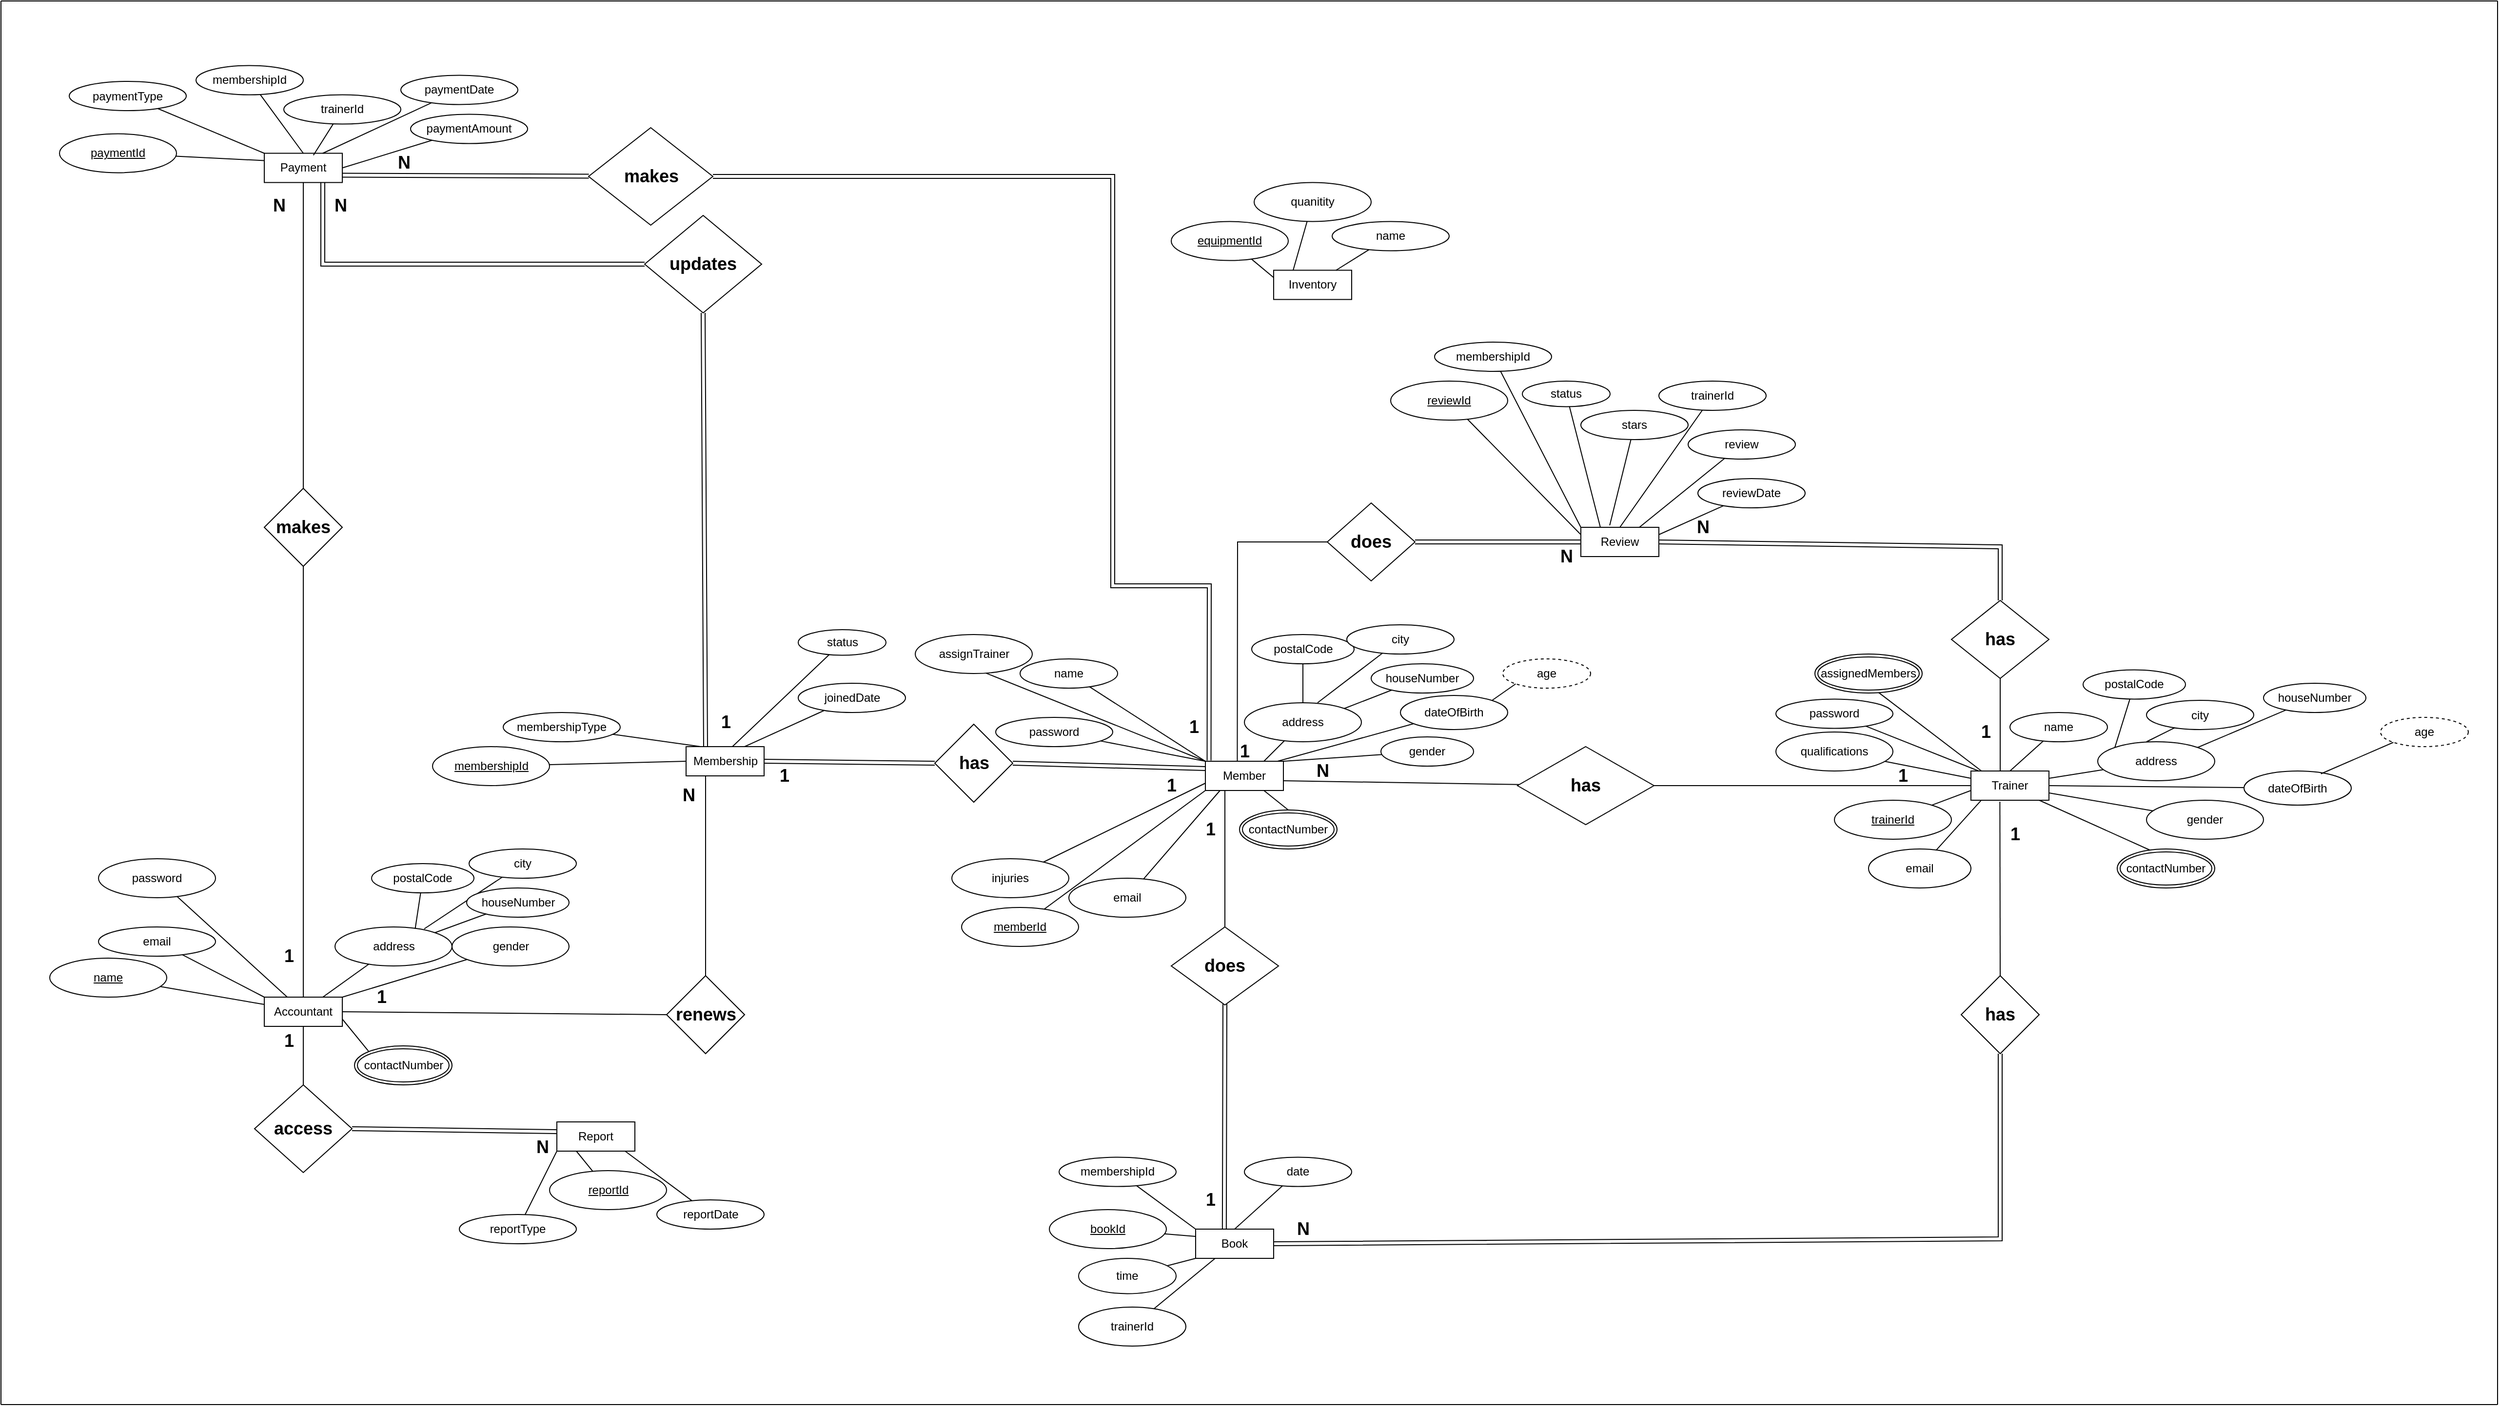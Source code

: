 <mxfile version="14.6.13" type="device" pages="2"><diagram id="Mttn4xkRECd6wsgTAeNd" name="Page-2"><mxGraphModel dx="5311" dy="2906" grid="1" gridSize="10" guides="1" tooltips="1" connect="1" arrows="1" fold="1" page="1" pageScale="1" pageWidth="850" pageHeight="1100" math="0" shadow="0"><root><mxCell id="sg-HkLos861FaZecPHvQ-0"/><mxCell id="sg-HkLos861FaZecPHvQ-1" parent="sg-HkLos861FaZecPHvQ-0"/><mxCell id="Cx7Zk9-DoFskHNvFq9zO-0" value="Member" style="rounded=0;whiteSpace=wrap;html=1;" parent="sg-HkLos861FaZecPHvQ-1" vertex="1"><mxGeometry x="235" y="220" width="80" height="30" as="geometry"/></mxCell><mxCell id="Cx7Zk9-DoFskHNvFq9zO-1" value="" style="endArrow=none;html=1;exitX=0;exitY=0;exitDx=0;exitDy=0;" parent="sg-HkLos861FaZecPHvQ-1" source="Cx7Zk9-DoFskHNvFq9zO-0" target="Cx7Zk9-DoFskHNvFq9zO-2" edge="1"><mxGeometry width="50" height="50" relative="1" as="geometry"><mxPoint x="210" y="180" as="sourcePoint"/><mxPoint x="235" y="190" as="targetPoint"/></mxGeometry></mxCell><mxCell id="Cx7Zk9-DoFskHNvFq9zO-2" value="name" style="ellipse;whiteSpace=wrap;html=1;" parent="sg-HkLos861FaZecPHvQ-1" vertex="1"><mxGeometry x="45" y="115" width="100" height="30" as="geometry"/></mxCell><mxCell id="Cx7Zk9-DoFskHNvFq9zO-3" value="" style="endArrow=none;html=1;exitX=0;exitY=1;exitDx=0;exitDy=0;" parent="sg-HkLos861FaZecPHvQ-1" source="Cx7Zk9-DoFskHNvFq9zO-0" target="Cx7Zk9-DoFskHNvFq9zO-4" edge="1"><mxGeometry width="50" height="50" relative="1" as="geometry"><mxPoint x="235" y="240" as="sourcePoint"/><mxPoint x="135" y="220" as="targetPoint"/></mxGeometry></mxCell><mxCell id="Cx7Zk9-DoFskHNvFq9zO-4" value="&lt;u&gt;memberId&lt;/u&gt;" style="ellipse;whiteSpace=wrap;html=1;" parent="sg-HkLos861FaZecPHvQ-1" vertex="1"><mxGeometry x="-15" y="370" width="120" height="40" as="geometry"/></mxCell><mxCell id="Cx7Zk9-DoFskHNvFq9zO-5" value="" style="endArrow=none;html=1;exitX=0.75;exitY=0;exitDx=0;exitDy=0;" parent="sg-HkLos861FaZecPHvQ-1" source="Cx7Zk9-DoFskHNvFq9zO-0" target="Cx7Zk9-DoFskHNvFq9zO-6" edge="1"><mxGeometry width="50" height="50" relative="1" as="geometry"><mxPoint x="385" y="210" as="sourcePoint"/><mxPoint x="365" y="180" as="targetPoint"/></mxGeometry></mxCell><mxCell id="Cx7Zk9-DoFskHNvFq9zO-6" value="address" style="ellipse;whiteSpace=wrap;html=1;" parent="sg-HkLos861FaZecPHvQ-1" vertex="1"><mxGeometry x="275" y="160" width="120" height="40" as="geometry"/></mxCell><mxCell id="Cx7Zk9-DoFskHNvFq9zO-7" value="" style="endArrow=none;html=1;exitX=0.75;exitY=1;exitDx=0;exitDy=0;entryX=0.5;entryY=0;entryDx=0;entryDy=0;" parent="sg-HkLos861FaZecPHvQ-1" source="Cx7Zk9-DoFskHNvFq9zO-0" target="Cx7Zk9-DoFskHNvFq9zO-12" edge="1"><mxGeometry width="50" height="50" relative="1" as="geometry"><mxPoint x="335" y="257.5" as="sourcePoint"/><mxPoint x="382.427" y="229.638" as="targetPoint"/></mxGeometry></mxCell><mxCell id="Cx7Zk9-DoFskHNvFq9zO-8" value="" style="endArrow=none;html=1;exitX=0;exitY=0;exitDx=0;exitDy=0;" parent="sg-HkLos861FaZecPHvQ-1" source="Cx7Zk9-DoFskHNvFq9zO-0" target="Cx7Zk9-DoFskHNvFq9zO-9" edge="1"><mxGeometry width="50" height="50" relative="1" as="geometry"><mxPoint x="230" y="220" as="sourcePoint"/><mxPoint x="105" y="226.25" as="targetPoint"/></mxGeometry></mxCell><mxCell id="Cx7Zk9-DoFskHNvFq9zO-9" value="password" style="ellipse;whiteSpace=wrap;html=1;" parent="sg-HkLos861FaZecPHvQ-1" vertex="1"><mxGeometry x="20" y="175" width="120" height="30" as="geometry"/></mxCell><mxCell id="Cx7Zk9-DoFskHNvFq9zO-10" value="" style="endArrow=none;html=1;exitX=1;exitY=0;exitDx=0;exitDy=0;" parent="sg-HkLos861FaZecPHvQ-1" source="Cx7Zk9-DoFskHNvFq9zO-0" target="Cx7Zk9-DoFskHNvFq9zO-11" edge="1"><mxGeometry width="50" height="50" relative="1" as="geometry"><mxPoint x="355" y="340" as="sourcePoint"/><mxPoint x="465" y="332.5" as="targetPoint"/></mxGeometry></mxCell><mxCell id="Cx7Zk9-DoFskHNvFq9zO-11" value="gender" style="ellipse;whiteSpace=wrap;html=1;" parent="sg-HkLos861FaZecPHvQ-1" vertex="1"><mxGeometry x="415" y="195" width="95" height="30" as="geometry"/></mxCell><mxCell id="Cx7Zk9-DoFskHNvFq9zO-12" value="contactNumber" style="ellipse;shape=doubleEllipse;margin=3;whiteSpace=wrap;html=1;align=center;" parent="sg-HkLos861FaZecPHvQ-1" vertex="1"><mxGeometry x="270" y="270" width="100" height="40" as="geometry"/></mxCell><mxCell id="Cx7Zk9-DoFskHNvFq9zO-13" value="postalCode" style="ellipse;whiteSpace=wrap;html=1;" parent="sg-HkLos861FaZecPHvQ-1" vertex="1"><mxGeometry x="282.5" y="90" width="105" height="30" as="geometry"/></mxCell><mxCell id="Cx7Zk9-DoFskHNvFq9zO-14" value="" style="endArrow=none;html=1;exitX=0.5;exitY=0;exitDx=0;exitDy=0;" parent="sg-HkLos861FaZecPHvQ-1" source="Cx7Zk9-DoFskHNvFq9zO-6" target="Cx7Zk9-DoFskHNvFq9zO-13" edge="1"><mxGeometry width="50" height="50" relative="1" as="geometry"><mxPoint x="595" y="190" as="sourcePoint"/><mxPoint x="665" y="150" as="targetPoint"/></mxGeometry></mxCell><mxCell id="Cx7Zk9-DoFskHNvFq9zO-15" value="city" style="ellipse;whiteSpace=wrap;html=1;" parent="sg-HkLos861FaZecPHvQ-1" vertex="1"><mxGeometry x="380" y="80" width="110" height="30" as="geometry"/></mxCell><mxCell id="Cx7Zk9-DoFskHNvFq9zO-16" value="" style="endArrow=none;html=1;" parent="sg-HkLos861FaZecPHvQ-1" target="Cx7Zk9-DoFskHNvFq9zO-15" edge="1"><mxGeometry width="50" height="50" relative="1" as="geometry"><mxPoint x="350" y="160" as="sourcePoint"/><mxPoint x="475" y="360" as="targetPoint"/></mxGeometry></mxCell><mxCell id="Cx7Zk9-DoFskHNvFq9zO-17" value="houseNumber" style="ellipse;whiteSpace=wrap;html=1;" parent="sg-HkLos861FaZecPHvQ-1" vertex="1"><mxGeometry x="405" y="120" width="105" height="30" as="geometry"/></mxCell><mxCell id="Cx7Zk9-DoFskHNvFq9zO-18" value="" style="endArrow=none;html=1;exitX=1;exitY=0;exitDx=0;exitDy=0;" parent="sg-HkLos861FaZecPHvQ-1" source="Cx7Zk9-DoFskHNvFq9zO-6" target="Cx7Zk9-DoFskHNvFq9zO-17" edge="1"><mxGeometry width="50" height="50" relative="1" as="geometry"><mxPoint x="505" y="440" as="sourcePoint"/><mxPoint x="575" y="400" as="targetPoint"/></mxGeometry></mxCell><mxCell id="Cx7Zk9-DoFskHNvFq9zO-19" value="email" style="ellipse;whiteSpace=wrap;html=1;" parent="sg-HkLos861FaZecPHvQ-1" vertex="1"><mxGeometry x="95" y="340" width="120" height="40" as="geometry"/></mxCell><mxCell id="Cx7Zk9-DoFskHNvFq9zO-20" value="" style="endArrow=none;html=1;" parent="sg-HkLos861FaZecPHvQ-1" target="Cx7Zk9-DoFskHNvFq9zO-19" edge="1"><mxGeometry width="50" height="50" relative="1" as="geometry"><mxPoint x="250" y="250" as="sourcePoint"/><mxPoint x="485" y="552.5" as="targetPoint"/></mxGeometry></mxCell><mxCell id="Cx7Zk9-DoFskHNvFq9zO-21" value="injuries" style="ellipse;whiteSpace=wrap;html=1;" parent="sg-HkLos861FaZecPHvQ-1" vertex="1"><mxGeometry x="-25" y="320" width="120" height="40" as="geometry"/></mxCell><mxCell id="Cx7Zk9-DoFskHNvFq9zO-22" value="" style="endArrow=none;html=1;exitX=0;exitY=0.75;exitDx=0;exitDy=0;" parent="sg-HkLos861FaZecPHvQ-1" source="Cx7Zk9-DoFskHNvFq9zO-0" target="Cx7Zk9-DoFskHNvFq9zO-21" edge="1"><mxGeometry width="50" height="50" relative="1" as="geometry"><mxPoint x="225" y="230" as="sourcePoint"/><mxPoint x="195" y="542.5" as="targetPoint"/></mxGeometry></mxCell><mxCell id="Cx7Zk9-DoFskHNvFq9zO-23" value="dateOfBirth" style="ellipse;whiteSpace=wrap;html=1;" parent="sg-HkLos861FaZecPHvQ-1" vertex="1"><mxGeometry x="435" y="152.5" width="110" height="35" as="geometry"/></mxCell><mxCell id="Cx7Zk9-DoFskHNvFq9zO-24" value="" style="endArrow=none;html=1;exitX=0.925;exitY=0;exitDx=0;exitDy=0;exitPerimeter=0;" parent="sg-HkLos861FaZecPHvQ-1" source="Cx7Zk9-DoFskHNvFq9zO-0" target="Cx7Zk9-DoFskHNvFq9zO-23" edge="1"><mxGeometry width="50" height="50" relative="1" as="geometry"><mxPoint x="-75" y="410" as="sourcePoint"/><mxPoint x="75" y="522.5" as="targetPoint"/></mxGeometry></mxCell><mxCell id="jHiyccGc0dynFE0dMiJR-0" value="" style="endArrow=none;html=1;entryX=0.583;entryY=0.964;entryDx=0;entryDy=0;entryPerimeter=0;exitX=0;exitY=0;exitDx=0;exitDy=0;" parent="sg-HkLos861FaZecPHvQ-1" source="Cx7Zk9-DoFskHNvFq9zO-0" target="jHiyccGc0dynFE0dMiJR-1" edge="1"><mxGeometry width="50" height="50" relative="1" as="geometry"><mxPoint x="230" y="190" as="sourcePoint"/><mxPoint x="185" y="330" as="targetPoint"/></mxGeometry></mxCell><mxCell id="jHiyccGc0dynFE0dMiJR-1" value="assignTrainer" style="ellipse;whiteSpace=wrap;html=1;" parent="sg-HkLos861FaZecPHvQ-1" vertex="1"><mxGeometry x="-62.5" y="90" width="120" height="40" as="geometry"/></mxCell><mxCell id="ok5l0tvD4VQJx2b89Yvu-0" value="Trainer" style="rounded=0;whiteSpace=wrap;html=1;" parent="sg-HkLos861FaZecPHvQ-1" vertex="1"><mxGeometry x="1020" y="230" width="80" height="30" as="geometry"/></mxCell><mxCell id="ok5l0tvD4VQJx2b89Yvu-1" value="" style="endArrow=none;html=1;exitX=0.5;exitY=0;exitDx=0;exitDy=0;" parent="sg-HkLos861FaZecPHvQ-1" source="ok5l0tvD4VQJx2b89Yvu-0" target="ok5l0tvD4VQJx2b89Yvu-2" edge="1"><mxGeometry width="50" height="50" relative="1" as="geometry"><mxPoint x="1090" y="430" as="sourcePoint"/><mxPoint x="1020" y="200" as="targetPoint"/></mxGeometry></mxCell><mxCell id="ok5l0tvD4VQJx2b89Yvu-2" value="name" style="ellipse;whiteSpace=wrap;html=1;" parent="sg-HkLos861FaZecPHvQ-1" vertex="1"><mxGeometry x="1060" y="170" width="100" height="30" as="geometry"/></mxCell><mxCell id="ok5l0tvD4VQJx2b89Yvu-3" value="" style="endArrow=none;html=1;" parent="sg-HkLos861FaZecPHvQ-1" target="ok5l0tvD4VQJx2b89Yvu-4" edge="1"><mxGeometry width="50" height="50" relative="1" as="geometry"><mxPoint x="1020" y="250" as="sourcePoint"/><mxPoint x="920" y="230" as="targetPoint"/></mxGeometry></mxCell><mxCell id="ok5l0tvD4VQJx2b89Yvu-4" value="&lt;u&gt;trainerId&lt;/u&gt;" style="ellipse;whiteSpace=wrap;html=1;" parent="sg-HkLos861FaZecPHvQ-1" vertex="1"><mxGeometry x="880" y="260" width="120" height="40" as="geometry"/></mxCell><mxCell id="ok5l0tvD4VQJx2b89Yvu-5" value="" style="endArrow=none;html=1;exitX=1;exitY=0.25;exitDx=0;exitDy=0;" parent="sg-HkLos861FaZecPHvQ-1" source="ok5l0tvD4VQJx2b89Yvu-0" target="ok5l0tvD4VQJx2b89Yvu-6" edge="1"><mxGeometry width="50" height="50" relative="1" as="geometry"><mxPoint x="1170" y="220" as="sourcePoint"/><mxPoint x="1150" y="190" as="targetPoint"/></mxGeometry></mxCell><mxCell id="ok5l0tvD4VQJx2b89Yvu-6" value="address" style="ellipse;whiteSpace=wrap;html=1;" parent="sg-HkLos861FaZecPHvQ-1" vertex="1"><mxGeometry x="1150" y="200" width="120" height="40" as="geometry"/></mxCell><mxCell id="ok5l0tvD4VQJx2b89Yvu-7" value="" style="endArrow=none;html=1;entryX=0.332;entryY=0.025;entryDx=0;entryDy=0;entryPerimeter=0;" parent="sg-HkLos861FaZecPHvQ-1" target="ok5l0tvD4VQJx2b89Yvu-12" edge="1"><mxGeometry width="50" height="50" relative="1" as="geometry"><mxPoint x="1090" y="260" as="sourcePoint"/><mxPoint x="1086" y="300" as="targetPoint"/></mxGeometry></mxCell><mxCell id="ok5l0tvD4VQJx2b89Yvu-8" value="" style="endArrow=none;html=1;" parent="sg-HkLos861FaZecPHvQ-1" target="ok5l0tvD4VQJx2b89Yvu-9" edge="1"><mxGeometry width="50" height="50" relative="1" as="geometry"><mxPoint x="1028" y="230" as="sourcePoint"/><mxPoint x="890" y="236.25" as="targetPoint"/></mxGeometry></mxCell><mxCell id="ok5l0tvD4VQJx2b89Yvu-9" value="password" style="ellipse;whiteSpace=wrap;html=1;" parent="sg-HkLos861FaZecPHvQ-1" vertex="1"><mxGeometry x="820" y="156.25" width="120" height="30" as="geometry"/></mxCell><mxCell id="ok5l0tvD4VQJx2b89Yvu-10" value="" style="endArrow=none;html=1;exitX=1;exitY=0.75;exitDx=0;exitDy=0;" parent="sg-HkLos861FaZecPHvQ-1" source="ok5l0tvD4VQJx2b89Yvu-0" target="ok5l0tvD4VQJx2b89Yvu-11" edge="1"><mxGeometry width="50" height="50" relative="1" as="geometry"><mxPoint x="1140" y="350" as="sourcePoint"/><mxPoint x="1250" y="342.5" as="targetPoint"/></mxGeometry></mxCell><mxCell id="ok5l0tvD4VQJx2b89Yvu-11" value="gender" style="ellipse;whiteSpace=wrap;html=1;" parent="sg-HkLos861FaZecPHvQ-1" vertex="1"><mxGeometry x="1200" y="260" width="120" height="40" as="geometry"/></mxCell><mxCell id="ok5l0tvD4VQJx2b89Yvu-12" value="contactNumber" style="ellipse;shape=doubleEllipse;margin=3;whiteSpace=wrap;html=1;align=center;" parent="sg-HkLos861FaZecPHvQ-1" vertex="1"><mxGeometry x="1170" y="310" width="100" height="40" as="geometry"/></mxCell><mxCell id="ok5l0tvD4VQJx2b89Yvu-13" value="postalCode" style="ellipse;whiteSpace=wrap;html=1;" parent="sg-HkLos861FaZecPHvQ-1" vertex="1"><mxGeometry x="1135" y="126.25" width="105" height="30" as="geometry"/></mxCell><mxCell id="ok5l0tvD4VQJx2b89Yvu-14" value="" style="endArrow=none;html=1;exitX=0;exitY=0;exitDx=0;exitDy=0;" parent="sg-HkLos861FaZecPHvQ-1" source="ok5l0tvD4VQJx2b89Yvu-6" target="ok5l0tvD4VQJx2b89Yvu-13" edge="1"><mxGeometry width="50" height="50" relative="1" as="geometry"><mxPoint x="1380" y="200" as="sourcePoint"/><mxPoint x="1450" y="160" as="targetPoint"/></mxGeometry></mxCell><mxCell id="ok5l0tvD4VQJx2b89Yvu-15" value="city" style="ellipse;whiteSpace=wrap;html=1;" parent="sg-HkLos861FaZecPHvQ-1" vertex="1"><mxGeometry x="1200" y="157.5" width="110" height="30" as="geometry"/></mxCell><mxCell id="ok5l0tvD4VQJx2b89Yvu-16" value="" style="endArrow=none;html=1;exitX=0.417;exitY=0;exitDx=0;exitDy=0;exitPerimeter=0;" parent="sg-HkLos861FaZecPHvQ-1" source="ok5l0tvD4VQJx2b89Yvu-6" target="ok5l0tvD4VQJx2b89Yvu-15" edge="1"><mxGeometry width="50" height="50" relative="1" as="geometry"><mxPoint x="1150" y="140" as="sourcePoint"/><mxPoint x="1330" y="360" as="targetPoint"/></mxGeometry></mxCell><mxCell id="ok5l0tvD4VQJx2b89Yvu-17" value="houseNumber" style="ellipse;whiteSpace=wrap;html=1;" parent="sg-HkLos861FaZecPHvQ-1" vertex="1"><mxGeometry x="1320" y="140" width="105" height="30" as="geometry"/></mxCell><mxCell id="ok5l0tvD4VQJx2b89Yvu-18" value="" style="endArrow=none;html=1;exitX=1;exitY=0;exitDx=0;exitDy=0;" parent="sg-HkLos861FaZecPHvQ-1" source="ok5l0tvD4VQJx2b89Yvu-6" target="ok5l0tvD4VQJx2b89Yvu-17" edge="1"><mxGeometry width="50" height="50" relative="1" as="geometry"><mxPoint x="1290" y="450" as="sourcePoint"/><mxPoint x="1360" y="410" as="targetPoint"/></mxGeometry></mxCell><mxCell id="ok5l0tvD4VQJx2b89Yvu-19" value="email" style="ellipse;whiteSpace=wrap;html=1;" parent="sg-HkLos861FaZecPHvQ-1" vertex="1"><mxGeometry x="915" y="310" width="105" height="40" as="geometry"/></mxCell><mxCell id="ok5l0tvD4VQJx2b89Yvu-20" value="" style="endArrow=none;html=1;exitX=0.129;exitY=1.01;exitDx=0;exitDy=0;exitPerimeter=0;" parent="sg-HkLos861FaZecPHvQ-1" source="ok5l0tvD4VQJx2b89Yvu-0" target="ok5l0tvD4VQJx2b89Yvu-19" edge="1"><mxGeometry width="50" height="50" relative="1" as="geometry"><mxPoint x="1088" y="260" as="sourcePoint"/><mxPoint x="1270" y="562.5" as="targetPoint"/></mxGeometry></mxCell><mxCell id="ok5l0tvD4VQJx2b89Yvu-21" value="qualifications" style="ellipse;whiteSpace=wrap;html=1;" parent="sg-HkLos861FaZecPHvQ-1" vertex="1"><mxGeometry x="820" y="190" width="120" height="40" as="geometry"/></mxCell><mxCell id="ok5l0tvD4VQJx2b89Yvu-22" value="" style="endArrow=none;html=1;exitX=0;exitY=0.25;exitDx=0;exitDy=0;" parent="sg-HkLos861FaZecPHvQ-1" source="ok5l0tvD4VQJx2b89Yvu-0" target="ok5l0tvD4VQJx2b89Yvu-21" edge="1"><mxGeometry width="50" height="50" relative="1" as="geometry"><mxPoint x="1010" y="240" as="sourcePoint"/><mxPoint x="980" y="552.5" as="targetPoint"/></mxGeometry></mxCell><mxCell id="ok5l0tvD4VQJx2b89Yvu-23" value="dateOfBirth" style="ellipse;whiteSpace=wrap;html=1;" parent="sg-HkLos861FaZecPHvQ-1" vertex="1"><mxGeometry x="1300" y="230" width="110" height="35" as="geometry"/></mxCell><mxCell id="ok5l0tvD4VQJx2b89Yvu-24" value="" style="endArrow=none;html=1;exitX=1;exitY=0.5;exitDx=0;exitDy=0;" parent="sg-HkLos861FaZecPHvQ-1" source="ok5l0tvD4VQJx2b89Yvu-0" target="ok5l0tvD4VQJx2b89Yvu-23" edge="1"><mxGeometry width="50" height="50" relative="1" as="geometry"><mxPoint x="710" y="420" as="sourcePoint"/><mxPoint x="860" y="532.5" as="targetPoint"/></mxGeometry></mxCell><mxCell id="ok5l0tvD4VQJx2b89Yvu-27" value="" style="endArrow=none;html=1;exitX=0.135;exitY=0;exitDx=0;exitDy=0;exitPerimeter=0;entryX=0.583;entryY=0.964;entryDx=0;entryDy=0;entryPerimeter=0;" parent="sg-HkLos861FaZecPHvQ-1" source="ok5l0tvD4VQJx2b89Yvu-0" edge="1"><mxGeometry width="50" height="50" relative="1" as="geometry"><mxPoint x="1160" y="561.01" as="sourcePoint"/><mxPoint x="924.13" y="148.56" as="targetPoint"/></mxGeometry></mxCell><mxCell id="ok5l0tvD4VQJx2b89Yvu-28" value="assignedMembers" style="ellipse;shape=doubleEllipse;margin=3;whiteSpace=wrap;html=1;align=center;" parent="sg-HkLos861FaZecPHvQ-1" vertex="1"><mxGeometry x="860" y="110" width="110" height="40" as="geometry"/></mxCell><mxCell id="ZZDNE0pT4U8wGql0mtok-0" value="" style="endArrow=none;html=1;" parent="sg-HkLos861FaZecPHvQ-1" target="ZZDNE0pT4U8wGql0mtok-1" edge="1"><mxGeometry width="50" height="50" relative="1" as="geometry"><mxPoint x="315" y="240" as="sourcePoint"/><mxPoint x="520" y="235" as="targetPoint"/></mxGeometry></mxCell><mxCell id="ZZDNE0pT4U8wGql0mtok-1" value="&lt;font style=&quot;font-size: 18px&quot;&gt;&lt;b&gt;has&lt;/b&gt;&lt;/font&gt;" style="rhombus;whiteSpace=wrap;html=1;" parent="sg-HkLos861FaZecPHvQ-1" vertex="1"><mxGeometry x="555" y="205" width="140" height="80" as="geometry"/></mxCell><mxCell id="ZZDNE0pT4U8wGql0mtok-3" value="" style="endArrow=none;html=1;exitX=1;exitY=0.5;exitDx=0;exitDy=0;entryX=0;entryY=0.5;entryDx=0;entryDy=0;" parent="sg-HkLos861FaZecPHvQ-1" source="ZZDNE0pT4U8wGql0mtok-1" target="ok5l0tvD4VQJx2b89Yvu-0" edge="1"><mxGeometry width="50" height="50" relative="1" as="geometry"><mxPoint x="860" y="420" as="sourcePoint"/><mxPoint x="910" y="370" as="targetPoint"/></mxGeometry></mxCell><mxCell id="ZZDNE0pT4U8wGql0mtok-5" value="age" style="ellipse;whiteSpace=wrap;html=1;align=center;dashed=1;" parent="sg-HkLos861FaZecPHvQ-1" vertex="1"><mxGeometry x="1440" y="175" width="90" height="30" as="geometry"/></mxCell><mxCell id="ZZDNE0pT4U8wGql0mtok-6" value="" style="endArrow=none;html=1;exitX=0;exitY=1;exitDx=0;exitDy=0;entryX=0.717;entryY=0.082;entryDx=0;entryDy=0;entryPerimeter=0;" parent="sg-HkLos861FaZecPHvQ-1" source="ZZDNE0pT4U8wGql0mtok-5" target="ok5l0tvD4VQJx2b89Yvu-23" edge="1"><mxGeometry width="50" height="50" relative="1" as="geometry"><mxPoint x="1560.25" y="574.6" as="sourcePoint"/><mxPoint x="1220" y="300" as="targetPoint"/></mxGeometry></mxCell><mxCell id="ZZDNE0pT4U8wGql0mtok-7" value="age" style="ellipse;whiteSpace=wrap;html=1;align=center;dashed=1;" parent="sg-HkLos861FaZecPHvQ-1" vertex="1"><mxGeometry x="540" y="115" width="90" height="30" as="geometry"/></mxCell><mxCell id="ZZDNE0pT4U8wGql0mtok-8" value="" style="endArrow=none;html=1;entryX=1;entryY=0;entryDx=0;entryDy=0;exitX=0;exitY=1;exitDx=0;exitDy=0;" parent="sg-HkLos861FaZecPHvQ-1" source="ZZDNE0pT4U8wGql0mtok-7" target="Cx7Zk9-DoFskHNvFq9zO-23" edge="1"><mxGeometry width="50" height="50" relative="1" as="geometry"><mxPoint x="780" y="300" as="sourcePoint"/><mxPoint x="780.08" y="200.12" as="targetPoint"/></mxGeometry></mxCell><mxCell id="ZZDNE0pT4U8wGql0mtok-9" value="&lt;b&gt;&lt;font style=&quot;font-size: 18px&quot;&gt;N&lt;/font&gt;&lt;/b&gt;" style="text;html=1;align=center;verticalAlign=middle;resizable=0;points=[];autosize=1;" parent="sg-HkLos861FaZecPHvQ-1" vertex="1"><mxGeometry x="340" y="220" width="30" height="20" as="geometry"/></mxCell><mxCell id="ZZDNE0pT4U8wGql0mtok-11" value="&lt;b&gt;&lt;font style=&quot;font-size: 18px&quot;&gt;1&lt;/font&gt;&lt;/b&gt;" style="text;html=1;align=center;verticalAlign=middle;resizable=0;points=[];autosize=1;" parent="sg-HkLos861FaZecPHvQ-1" vertex="1"><mxGeometry x="935" y="225" width="30" height="20" as="geometry"/></mxCell><mxCell id="orl9mTg55DL9CxGQ50bb-0" value="Book" style="rounded=0;whiteSpace=wrap;html=1;" parent="sg-HkLos861FaZecPHvQ-1" vertex="1"><mxGeometry x="225" y="700" width="80" height="30" as="geometry"/></mxCell><mxCell id="orl9mTg55DL9CxGQ50bb-1" value="" style="endArrow=none;html=1;exitX=0.25;exitY=1;exitDx=0;exitDy=0;" parent="sg-HkLos861FaZecPHvQ-1" source="orl9mTg55DL9CxGQ50bb-0" target="orl9mTg55DL9CxGQ50bb-2" edge="1"><mxGeometry width="50" height="50" relative="1" as="geometry"><mxPoint x="355" y="900" as="sourcePoint"/><mxPoint x="285" y="670" as="targetPoint"/></mxGeometry></mxCell><mxCell id="orl9mTg55DL9CxGQ50bb-2" value="trainerId" style="ellipse;whiteSpace=wrap;html=1;" parent="sg-HkLos861FaZecPHvQ-1" vertex="1"><mxGeometry x="105" y="780" width="110" height="40" as="geometry"/></mxCell><mxCell id="orl9mTg55DL9CxGQ50bb-3" value="" style="endArrow=none;html=1;exitX=0;exitY=0.25;exitDx=0;exitDy=0;" parent="sg-HkLos861FaZecPHvQ-1" source="orl9mTg55DL9CxGQ50bb-0" target="orl9mTg55DL9CxGQ50bb-4" edge="1"><mxGeometry width="50" height="50" relative="1" as="geometry"><mxPoint x="205" y="730" as="sourcePoint"/><mxPoint x="185" y="700" as="targetPoint"/></mxGeometry></mxCell><mxCell id="orl9mTg55DL9CxGQ50bb-4" value="&lt;u&gt;bookId&lt;/u&gt;" style="ellipse;whiteSpace=wrap;html=1;" parent="sg-HkLos861FaZecPHvQ-1" vertex="1"><mxGeometry x="75" y="680" width="120" height="40" as="geometry"/></mxCell><mxCell id="orl9mTg55DL9CxGQ50bb-5" value="" style="endArrow=none;html=1;exitX=0;exitY=0;exitDx=0;exitDy=0;" parent="sg-HkLos861FaZecPHvQ-1" source="orl9mTg55DL9CxGQ50bb-0" target="orl9mTg55DL9CxGQ50bb-6" edge="1"><mxGeometry width="50" height="50" relative="1" as="geometry"><mxPoint x="45" y="713.75" as="sourcePoint"/><mxPoint x="155" y="706.25" as="targetPoint"/></mxGeometry></mxCell><mxCell id="orl9mTg55DL9CxGQ50bb-6" value="membershipId" style="ellipse;whiteSpace=wrap;html=1;" parent="sg-HkLos861FaZecPHvQ-1" vertex="1"><mxGeometry x="85" y="626.25" width="120" height="30" as="geometry"/></mxCell><mxCell id="orl9mTg55DL9CxGQ50bb-7" value="time" style="ellipse;whiteSpace=wrap;html=1;" parent="sg-HkLos861FaZecPHvQ-1" vertex="1"><mxGeometry x="105" y="730" width="100" height="36.25" as="geometry"/></mxCell><mxCell id="orl9mTg55DL9CxGQ50bb-8" value="" style="endArrow=none;html=1;exitX=0;exitY=1;exitDx=0;exitDy=0;" parent="sg-HkLos861FaZecPHvQ-1" source="orl9mTg55DL9CxGQ50bb-0" target="orl9mTg55DL9CxGQ50bb-7" edge="1"><mxGeometry width="50" height="50" relative="1" as="geometry"><mxPoint x="325" y="960" as="sourcePoint"/><mxPoint x="305" y="930" as="targetPoint"/></mxGeometry></mxCell><mxCell id="orl9mTg55DL9CxGQ50bb-9" value="date" style="ellipse;whiteSpace=wrap;html=1;" parent="sg-HkLos861FaZecPHvQ-1" vertex="1"><mxGeometry x="275" y="626.25" width="110" height="30" as="geometry"/></mxCell><mxCell id="orl9mTg55DL9CxGQ50bb-10" value="" style="endArrow=none;html=1;exitX=0.5;exitY=0;exitDx=0;exitDy=0;" parent="sg-HkLos861FaZecPHvQ-1" source="orl9mTg55DL9CxGQ50bb-0" target="orl9mTg55DL9CxGQ50bb-9" edge="1"><mxGeometry width="50" height="50" relative="1" as="geometry"><mxPoint x="165" y="920" as="sourcePoint"/><mxPoint x="145" y="890" as="targetPoint"/></mxGeometry></mxCell><mxCell id="orl9mTg55DL9CxGQ50bb-12" value="" style="endArrow=none;html=1;exitX=0.25;exitY=1;exitDx=0;exitDy=0;" parent="sg-HkLos861FaZecPHvQ-1" source="Cx7Zk9-DoFskHNvFq9zO-0" target="orl9mTg55DL9CxGQ50bb-13" edge="1"><mxGeometry width="50" height="50" relative="1" as="geometry"><mxPoint x="620" y="550" as="sourcePoint"/><mxPoint x="720" y="400" as="targetPoint"/></mxGeometry></mxCell><mxCell id="orl9mTg55DL9CxGQ50bb-13" value="&lt;font style=&quot;font-size: 18px&quot;&gt;&lt;b&gt;does&lt;/b&gt;&lt;/font&gt;" style="rhombus;whiteSpace=wrap;html=1;" parent="sg-HkLos861FaZecPHvQ-1" vertex="1"><mxGeometry x="200" y="390" width="110" height="80" as="geometry"/></mxCell><mxCell id="orl9mTg55DL9CxGQ50bb-16" value="" style="shape=link;html=1;exitX=0.5;exitY=1;exitDx=0;exitDy=0;entryX=0.368;entryY=0.035;entryDx=0;entryDy=0;entryPerimeter=0;" parent="sg-HkLos861FaZecPHvQ-1" edge="1"><mxGeometry width="100" relative="1" as="geometry"><mxPoint x="255" y="469" as="sourcePoint"/><mxPoint x="254.44" y="700.05" as="targetPoint"/></mxGeometry></mxCell><mxCell id="orl9mTg55DL9CxGQ50bb-18" value="&lt;b&gt;&lt;font style=&quot;font-size: 18px&quot;&gt;1&lt;/font&gt;&lt;/b&gt;" style="text;html=1;align=center;verticalAlign=middle;resizable=0;points=[];autosize=1;" parent="sg-HkLos861FaZecPHvQ-1" vertex="1"><mxGeometry x="225" y="280" width="30" height="20" as="geometry"/></mxCell><mxCell id="orl9mTg55DL9CxGQ50bb-19" value="&lt;b&gt;&lt;font style=&quot;font-size: 18px&quot;&gt;1&lt;/font&gt;&lt;/b&gt;" style="text;html=1;align=center;verticalAlign=middle;resizable=0;points=[];autosize=1;" parent="sg-HkLos861FaZecPHvQ-1" vertex="1"><mxGeometry x="225" y="660" width="30" height="20" as="geometry"/></mxCell><mxCell id="4P4G2cJGGZK_lYb2g1eA-0" value="Review" style="rounded=0;whiteSpace=wrap;html=1;" parent="sg-HkLos861FaZecPHvQ-1" vertex="1"><mxGeometry x="620" y="-20" width="80" height="30" as="geometry"/></mxCell><mxCell id="4P4G2cJGGZK_lYb2g1eA-1" value="" style="endArrow=none;html=1;exitX=0.25;exitY=0;exitDx=0;exitDy=0;" parent="sg-HkLos861FaZecPHvQ-1" source="4P4G2cJGGZK_lYb2g1eA-0" target="4P4G2cJGGZK_lYb2g1eA-2" edge="1"><mxGeometry width="50" height="50" relative="1" as="geometry"><mxPoint x="285" y="-230" as="sourcePoint"/><mxPoint x="215" y="-460" as="targetPoint"/></mxGeometry></mxCell><mxCell id="4P4G2cJGGZK_lYb2g1eA-2" value="status" style="ellipse;whiteSpace=wrap;html=1;" parent="sg-HkLos861FaZecPHvQ-1" vertex="1"><mxGeometry x="560" y="-170" width="90" height="26.25" as="geometry"/></mxCell><mxCell id="4P4G2cJGGZK_lYb2g1eA-3" value="" style="endArrow=none;html=1;exitX=0;exitY=0.25;exitDx=0;exitDy=0;" parent="sg-HkLos861FaZecPHvQ-1" source="4P4G2cJGGZK_lYb2g1eA-0" target="4P4G2cJGGZK_lYb2g1eA-4" edge="1"><mxGeometry width="50" height="50" relative="1" as="geometry"><mxPoint x="135" y="-400" as="sourcePoint"/><mxPoint x="115" y="-430" as="targetPoint"/></mxGeometry></mxCell><mxCell id="4P4G2cJGGZK_lYb2g1eA-4" value="&lt;u&gt;reviewId&lt;/u&gt;" style="ellipse;whiteSpace=wrap;html=1;" parent="sg-HkLos861FaZecPHvQ-1" vertex="1"><mxGeometry x="425" y="-170" width="120" height="40" as="geometry"/></mxCell><mxCell id="4P4G2cJGGZK_lYb2g1eA-5" value="" style="endArrow=none;html=1;exitX=0;exitY=0;exitDx=0;exitDy=0;" parent="sg-HkLos861FaZecPHvQ-1" source="4P4G2cJGGZK_lYb2g1eA-0" target="4P4G2cJGGZK_lYb2g1eA-6" edge="1"><mxGeometry width="50" height="50" relative="1" as="geometry"><mxPoint x="-25" y="-416.25" as="sourcePoint"/><mxPoint x="85" y="-423.75" as="targetPoint"/></mxGeometry></mxCell><mxCell id="4P4G2cJGGZK_lYb2g1eA-6" value="membershipId" style="ellipse;whiteSpace=wrap;html=1;" parent="sg-HkLos861FaZecPHvQ-1" vertex="1"><mxGeometry x="470" y="-210" width="120" height="30" as="geometry"/></mxCell><mxCell id="4P4G2cJGGZK_lYb2g1eA-7" value="trainerId" style="ellipse;whiteSpace=wrap;html=1;" parent="sg-HkLos861FaZecPHvQ-1" vertex="1"><mxGeometry x="700" y="-170" width="110" height="30" as="geometry"/></mxCell><mxCell id="4P4G2cJGGZK_lYb2g1eA-8" value="" style="endArrow=none;html=1;exitX=0.5;exitY=0;exitDx=0;exitDy=0;" parent="sg-HkLos861FaZecPHvQ-1" source="4P4G2cJGGZK_lYb2g1eA-0" target="4P4G2cJGGZK_lYb2g1eA-7" edge="1"><mxGeometry width="50" height="50" relative="1" as="geometry"><mxPoint x="95" y="-210" as="sourcePoint"/><mxPoint x="75" y="-240" as="targetPoint"/></mxGeometry></mxCell><mxCell id="4P4G2cJGGZK_lYb2g1eA-9" value="review" style="ellipse;whiteSpace=wrap;html=1;" parent="sg-HkLos861FaZecPHvQ-1" vertex="1"><mxGeometry x="730" y="-120" width="110" height="30" as="geometry"/></mxCell><mxCell id="4P4G2cJGGZK_lYb2g1eA-10" value="" style="endArrow=none;html=1;exitX=0.75;exitY=0;exitDx=0;exitDy=0;" parent="sg-HkLos861FaZecPHvQ-1" source="4P4G2cJGGZK_lYb2g1eA-0" target="4P4G2cJGGZK_lYb2g1eA-9" edge="1"><mxGeometry width="50" height="50" relative="1" as="geometry"><mxPoint x="265" y="-420" as="sourcePoint"/><mxPoint x="85" y="-230" as="targetPoint"/></mxGeometry></mxCell><mxCell id="4P4G2cJGGZK_lYb2g1eA-11" value="reviewDate" style="ellipse;whiteSpace=wrap;html=1;" parent="sg-HkLos861FaZecPHvQ-1" vertex="1"><mxGeometry x="740" y="-70" width="110" height="30" as="geometry"/></mxCell><mxCell id="4P4G2cJGGZK_lYb2g1eA-12" value="" style="endArrow=none;html=1;exitX=1;exitY=0.25;exitDx=0;exitDy=0;" parent="sg-HkLos861FaZecPHvQ-1" source="4P4G2cJGGZK_lYb2g1eA-0" target="4P4G2cJGGZK_lYb2g1eA-11" edge="1"><mxGeometry width="50" height="50" relative="1" as="geometry"><mxPoint x="275" y="-410" as="sourcePoint"/><mxPoint x="95" y="-220" as="targetPoint"/></mxGeometry></mxCell><mxCell id="4P4G2cJGGZK_lYb2g1eA-13" value="stars" style="ellipse;whiteSpace=wrap;html=1;" parent="sg-HkLos861FaZecPHvQ-1" vertex="1"><mxGeometry x="620" y="-140" width="110" height="30" as="geometry"/></mxCell><mxCell id="4P4G2cJGGZK_lYb2g1eA-14" value="" style="endArrow=none;html=1;exitX=0.37;exitY=-0.067;exitDx=0;exitDy=0;exitPerimeter=0;" parent="sg-HkLos861FaZecPHvQ-1" source="4P4G2cJGGZK_lYb2g1eA-0" target="4P4G2cJGGZK_lYb2g1eA-13" edge="1"><mxGeometry width="50" height="50" relative="1" as="geometry"><mxPoint x="355" y="-250" as="sourcePoint"/><mxPoint x="175" y="-60" as="targetPoint"/></mxGeometry></mxCell><mxCell id="4P4G2cJGGZK_lYb2g1eA-18" value="" style="endArrow=none;html=1;entryX=0;entryY=0.5;entryDx=0;entryDy=0;rounded=0;exitX=0.409;exitY=0.014;exitDx=0;exitDy=0;exitPerimeter=0;" parent="sg-HkLos861FaZecPHvQ-1" source="Cx7Zk9-DoFskHNvFq9zO-0" target="4P4G2cJGGZK_lYb2g1eA-19" edge="1"><mxGeometry width="50" height="50" relative="1" as="geometry"><mxPoint x="270" y="210" as="sourcePoint"/><mxPoint x="254.965" y="-3.243" as="targetPoint"/><Array as="points"><mxPoint x="268" y="-5"/></Array></mxGeometry></mxCell><mxCell id="4P4G2cJGGZK_lYb2g1eA-19" value="&lt;b&gt;&lt;font style=&quot;font-size: 18px&quot;&gt;does&lt;/font&gt;&lt;/b&gt;" style="rhombus;whiteSpace=wrap;html=1;" parent="sg-HkLos861FaZecPHvQ-1" vertex="1"><mxGeometry x="360" y="-45" width="90" height="80" as="geometry"/></mxCell><mxCell id="4P4G2cJGGZK_lYb2g1eA-20" value="" style="endArrow=none;html=1;exitX=1;exitY=0.5;exitDx=0;exitDy=0;shape=link;entryX=0;entryY=0.5;entryDx=0;entryDy=0;" parent="sg-HkLos861FaZecPHvQ-1" source="4P4G2cJGGZK_lYb2g1eA-19" target="4P4G2cJGGZK_lYb2g1eA-0" edge="1"><mxGeometry width="50" height="50" relative="1" as="geometry"><mxPoint x="530" y="-210" as="sourcePoint"/><mxPoint x="254" y="-370" as="targetPoint"/></mxGeometry></mxCell><mxCell id="4P4G2cJGGZK_lYb2g1eA-21" value="&lt;font style=&quot;font-size: 18px&quot;&gt;&lt;b&gt;has&lt;/b&gt;&lt;/font&gt;" style="rhombus;whiteSpace=wrap;html=1;" parent="sg-HkLos861FaZecPHvQ-1" vertex="1"><mxGeometry x="1000" y="55" width="100" height="80" as="geometry"/></mxCell><mxCell id="4P4G2cJGGZK_lYb2g1eA-22" value="" style="endArrow=none;html=1;exitX=1;exitY=0.5;exitDx=0;exitDy=0;entryX=0.5;entryY=0;entryDx=0;entryDy=0;rounded=0;shape=link;" parent="sg-HkLos861FaZecPHvQ-1" source="4P4G2cJGGZK_lYb2g1eA-0" target="4P4G2cJGGZK_lYb2g1eA-21" edge="1"><mxGeometry width="50" height="50" relative="1" as="geometry"><mxPoint x="520" y="-40" as="sourcePoint"/><mxPoint x="570" y="-90" as="targetPoint"/><Array as="points"><mxPoint x="1050"/></Array></mxGeometry></mxCell><mxCell id="4P4G2cJGGZK_lYb2g1eA-24" value="" style="endArrow=none;html=1;entryX=0.5;entryY=1;entryDx=0;entryDy=0;" parent="sg-HkLos861FaZecPHvQ-1" target="4P4G2cJGGZK_lYb2g1eA-21" edge="1"><mxGeometry width="50" height="50" relative="1" as="geometry"><mxPoint x="1050" y="230" as="sourcePoint"/><mxPoint x="570" y="-110" as="targetPoint"/></mxGeometry></mxCell><mxCell id="sP1GhrrlsZhs1gvzPmOl-1" value="&lt;font style=&quot;font-size: 18px&quot;&gt;&lt;b&gt;has&lt;/b&gt;&lt;/font&gt;" style="rhombus;whiteSpace=wrap;html=1;" parent="sg-HkLos861FaZecPHvQ-1" vertex="1"><mxGeometry x="1010" y="440" width="80" height="80" as="geometry"/></mxCell><mxCell id="sP1GhrrlsZhs1gvzPmOl-2" value="" style="endArrow=none;html=1;entryX=0.371;entryY=1.048;entryDx=0;entryDy=0;entryPerimeter=0;exitX=0.5;exitY=0;exitDx=0;exitDy=0;" parent="sg-HkLos861FaZecPHvQ-1" source="sP1GhrrlsZhs1gvzPmOl-1" target="ok5l0tvD4VQJx2b89Yvu-0" edge="1"><mxGeometry width="50" height="50" relative="1" as="geometry"><mxPoint x="770" y="590" as="sourcePoint"/><mxPoint x="820" y="540" as="targetPoint"/></mxGeometry></mxCell><mxCell id="sP1GhrrlsZhs1gvzPmOl-3" value="" style="endArrow=none;html=1;exitX=1;exitY=0.5;exitDx=0;exitDy=0;entryX=0.5;entryY=1;entryDx=0;entryDy=0;rounded=0;shape=link;" parent="sg-HkLos861FaZecPHvQ-1" source="orl9mTg55DL9CxGQ50bb-0" target="sP1GhrrlsZhs1gvzPmOl-1" edge="1"><mxGeometry width="50" height="50" relative="1" as="geometry"><mxPoint x="770" y="590" as="sourcePoint"/><mxPoint x="820" y="540" as="targetPoint"/><Array as="points"><mxPoint x="1050" y="710"/></Array></mxGeometry></mxCell><mxCell id="zZHPY7p4I067mGwWZb1E-0" value="&lt;b&gt;&lt;font style=&quot;font-size: 18px&quot;&gt;N&lt;/font&gt;&lt;/b&gt;" style="text;html=1;align=center;verticalAlign=middle;resizable=0;points=[];autosize=1;" parent="sg-HkLos861FaZecPHvQ-1" vertex="1"><mxGeometry x="730" y="-30" width="30" height="20" as="geometry"/></mxCell><mxCell id="zZHPY7p4I067mGwWZb1E-3" value="&lt;b&gt;&lt;font style=&quot;font-size: 18px&quot;&gt;1&lt;/font&gt;&lt;/b&gt;" style="text;html=1;align=center;verticalAlign=middle;resizable=0;points=[];autosize=1;" parent="sg-HkLos861FaZecPHvQ-1" vertex="1"><mxGeometry x="260" y="200" width="30" height="20" as="geometry"/></mxCell><mxCell id="zZHPY7p4I067mGwWZb1E-4" value="&lt;b&gt;&lt;font style=&quot;font-size: 18px&quot;&gt;N&lt;/font&gt;&lt;/b&gt;" style="text;html=1;align=center;verticalAlign=middle;resizable=0;points=[];autosize=1;" parent="sg-HkLos861FaZecPHvQ-1" vertex="1"><mxGeometry x="590" width="30" height="20" as="geometry"/></mxCell><mxCell id="zZHPY7p4I067mGwWZb1E-5" value="&lt;b&gt;&lt;font style=&quot;font-size: 18px&quot;&gt;1&lt;/font&gt;&lt;/b&gt;" style="text;html=1;align=center;verticalAlign=middle;resizable=0;points=[];autosize=1;" parent="sg-HkLos861FaZecPHvQ-1" vertex="1"><mxGeometry x="1020" y="180" width="30" height="20" as="geometry"/></mxCell><mxCell id="zZHPY7p4I067mGwWZb1E-6" value="&lt;b&gt;&lt;font style=&quot;font-size: 18px&quot;&gt;N&lt;/font&gt;&lt;/b&gt;" style="text;html=1;align=center;verticalAlign=middle;resizable=0;points=[];autosize=1;" parent="sg-HkLos861FaZecPHvQ-1" vertex="1"><mxGeometry x="320" y="690" width="30" height="20" as="geometry"/></mxCell><mxCell id="zZHPY7p4I067mGwWZb1E-7" value="&lt;b&gt;&lt;font style=&quot;font-size: 18px&quot;&gt;1&lt;/font&gt;&lt;/b&gt;" style="text;html=1;align=center;verticalAlign=middle;resizable=0;points=[];autosize=1;" parent="sg-HkLos861FaZecPHvQ-1" vertex="1"><mxGeometry x="1050" y="285" width="30" height="20" as="geometry"/></mxCell><mxCell id="0nqtclcdYexGET6eMi5c-0" value="Inventory" style="rounded=0;whiteSpace=wrap;html=1;" parent="sg-HkLos861FaZecPHvQ-1" vertex="1"><mxGeometry x="305" y="-283.75" width="80" height="30" as="geometry"/></mxCell><mxCell id="0nqtclcdYexGET6eMi5c-1" value="" style="endArrow=none;html=1;exitX=0.25;exitY=0;exitDx=0;exitDy=0;" parent="sg-HkLos861FaZecPHvQ-1" source="0nqtclcdYexGET6eMi5c-0" target="0nqtclcdYexGET6eMi5c-2" edge="1"><mxGeometry width="50" height="50" relative="1" as="geometry"><mxPoint x="335" y="-253.75" as="sourcePoint"/><mxPoint x="305" y="-313.75" as="targetPoint"/></mxGeometry></mxCell><mxCell id="0nqtclcdYexGET6eMi5c-2" value="quanitity" style="ellipse;whiteSpace=wrap;html=1;" parent="sg-HkLos861FaZecPHvQ-1" vertex="1"><mxGeometry x="285" y="-373.75" width="120" height="40" as="geometry"/></mxCell><mxCell id="0nqtclcdYexGET6eMi5c-3" value="" style="endArrow=none;html=1;exitX=0;exitY=0.25;exitDx=0;exitDy=0;" parent="sg-HkLos861FaZecPHvQ-1" source="0nqtclcdYexGET6eMi5c-0" target="0nqtclcdYexGET6eMi5c-4" edge="1"><mxGeometry width="50" height="50" relative="1" as="geometry"><mxPoint x="225" y="-253.75" as="sourcePoint"/><mxPoint x="205" y="-283.75" as="targetPoint"/></mxGeometry></mxCell><mxCell id="0nqtclcdYexGET6eMi5c-4" value="&lt;u&gt;equipmentId&lt;/u&gt;" style="ellipse;whiteSpace=wrap;html=1;" parent="sg-HkLos861FaZecPHvQ-1" vertex="1"><mxGeometry x="200" y="-333.75" width="120" height="40" as="geometry"/></mxCell><mxCell id="0nqtclcdYexGET6eMi5c-5" value="" style="endArrow=none;html=1;" parent="sg-HkLos861FaZecPHvQ-1" source="0nqtclcdYexGET6eMi5c-0" target="0nqtclcdYexGET6eMi5c-6" edge="1"><mxGeometry width="50" height="50" relative="1" as="geometry"><mxPoint x="65" y="-270" as="sourcePoint"/><mxPoint x="175" y="-277.5" as="targetPoint"/></mxGeometry></mxCell><mxCell id="0nqtclcdYexGET6eMi5c-6" value="name" style="ellipse;whiteSpace=wrap;html=1;" parent="sg-HkLos861FaZecPHvQ-1" vertex="1"><mxGeometry x="365" y="-333.75" width="120" height="30" as="geometry"/></mxCell><mxCell id="9X_-fwIKU5XQm936pk3Z-0" value="Accountant" style="rounded=0;whiteSpace=wrap;html=1;" parent="sg-HkLos861FaZecPHvQ-1" vertex="1"><mxGeometry x="-730" y="462" width="80" height="30" as="geometry"/></mxCell><mxCell id="9X_-fwIKU5XQm936pk3Z-1" value="" style="endArrow=none;html=1;" parent="sg-HkLos861FaZecPHvQ-1" source="9X_-fwIKU5XQm936pk3Z-0" target="9X_-fwIKU5XQm936pk3Z-2" edge="1"><mxGeometry width="50" height="50" relative="1" as="geometry"><mxPoint x="-660" y="662" as="sourcePoint"/><mxPoint x="-730" y="432" as="targetPoint"/></mxGeometry></mxCell><mxCell id="9X_-fwIKU5XQm936pk3Z-2" value="password" style="ellipse;whiteSpace=wrap;html=1;" parent="sg-HkLos861FaZecPHvQ-1" vertex="1"><mxGeometry x="-900" y="320" width="120" height="40" as="geometry"/></mxCell><mxCell id="9X_-fwIKU5XQm936pk3Z-3" value="" style="endArrow=none;html=1;exitX=0;exitY=0.25;exitDx=0;exitDy=0;" parent="sg-HkLos861FaZecPHvQ-1" source="9X_-fwIKU5XQm936pk3Z-0" target="9X_-fwIKU5XQm936pk3Z-4" edge="1"><mxGeometry width="50" height="50" relative="1" as="geometry"><mxPoint x="-810" y="492" as="sourcePoint"/><mxPoint x="-830" y="462" as="targetPoint"/></mxGeometry></mxCell><mxCell id="9X_-fwIKU5XQm936pk3Z-4" value="&lt;u&gt;name&lt;/u&gt;" style="ellipse;whiteSpace=wrap;html=1;" parent="sg-HkLos861FaZecPHvQ-1" vertex="1"><mxGeometry x="-950" y="422" width="120" height="40" as="geometry"/></mxCell><mxCell id="9X_-fwIKU5XQm936pk3Z-5" value="" style="endArrow=none;html=1;exitX=0.75;exitY=0;exitDx=0;exitDy=0;" parent="sg-HkLos861FaZecPHvQ-1" source="9X_-fwIKU5XQm936pk3Z-0" target="9X_-fwIKU5XQm936pk3Z-6" edge="1"><mxGeometry width="50" height="50" relative="1" as="geometry"><mxPoint x="-580" y="452" as="sourcePoint"/><mxPoint x="-600" y="422" as="targetPoint"/></mxGeometry></mxCell><mxCell id="9X_-fwIKU5XQm936pk3Z-6" value="address" style="ellipse;whiteSpace=wrap;html=1;" parent="sg-HkLos861FaZecPHvQ-1" vertex="1"><mxGeometry x="-657.5" y="390" width="120" height="40" as="geometry"/></mxCell><mxCell id="9X_-fwIKU5XQm936pk3Z-7" value="" style="endArrow=none;html=1;exitX=1;exitY=0.75;exitDx=0;exitDy=0;entryX=0;entryY=0;entryDx=0;entryDy=0;" parent="sg-HkLos861FaZecPHvQ-1" source="9X_-fwIKU5XQm936pk3Z-0" target="9X_-fwIKU5XQm936pk3Z-12" edge="1"><mxGeometry width="50" height="50" relative="1" as="geometry"><mxPoint x="-630" y="499.5" as="sourcePoint"/><mxPoint x="-582.573" y="471.638" as="targetPoint"/></mxGeometry></mxCell><mxCell id="9X_-fwIKU5XQm936pk3Z-8" value="" style="endArrow=none;html=1;exitX=0;exitY=0;exitDx=0;exitDy=0;" parent="sg-HkLos861FaZecPHvQ-1" source="9X_-fwIKU5XQm936pk3Z-0" target="9X_-fwIKU5XQm936pk3Z-9" edge="1"><mxGeometry width="50" height="50" relative="1" as="geometry"><mxPoint x="-970" y="475.75" as="sourcePoint"/><mxPoint x="-860" y="468.25" as="targetPoint"/></mxGeometry></mxCell><mxCell id="9X_-fwIKU5XQm936pk3Z-9" value="email" style="ellipse;whiteSpace=wrap;html=1;" parent="sg-HkLos861FaZecPHvQ-1" vertex="1"><mxGeometry x="-900" y="390" width="120" height="30" as="geometry"/></mxCell><mxCell id="9X_-fwIKU5XQm936pk3Z-10" value="" style="endArrow=none;html=1;exitX=1;exitY=0;exitDx=0;exitDy=0;" parent="sg-HkLos861FaZecPHvQ-1" source="9X_-fwIKU5XQm936pk3Z-0" target="9X_-fwIKU5XQm936pk3Z-11" edge="1"><mxGeometry width="50" height="50" relative="1" as="geometry"><mxPoint x="-610" y="582" as="sourcePoint"/><mxPoint x="-500" y="574.5" as="targetPoint"/></mxGeometry></mxCell><mxCell id="9X_-fwIKU5XQm936pk3Z-11" value="gender" style="ellipse;whiteSpace=wrap;html=1;" parent="sg-HkLos861FaZecPHvQ-1" vertex="1"><mxGeometry x="-537.5" y="390" width="120" height="40" as="geometry"/></mxCell><mxCell id="9X_-fwIKU5XQm936pk3Z-12" value="contactNumber" style="ellipse;shape=doubleEllipse;margin=3;whiteSpace=wrap;html=1;align=center;" parent="sg-HkLos861FaZecPHvQ-1" vertex="1"><mxGeometry x="-637.5" y="512" width="100" height="40" as="geometry"/></mxCell><mxCell id="9X_-fwIKU5XQm936pk3Z-13" value="postalCode" style="ellipse;whiteSpace=wrap;html=1;" parent="sg-HkLos861FaZecPHvQ-1" vertex="1"><mxGeometry x="-620" y="325" width="105" height="30" as="geometry"/></mxCell><mxCell id="9X_-fwIKU5XQm936pk3Z-14" value="" style="endArrow=none;html=1;exitX=0.685;exitY=0.05;exitDx=0;exitDy=0;exitPerimeter=0;" parent="sg-HkLos861FaZecPHvQ-1" source="9X_-fwIKU5XQm936pk3Z-6" target="9X_-fwIKU5XQm936pk3Z-13" edge="1"><mxGeometry width="50" height="50" relative="1" as="geometry"><mxPoint x="-370" y="432" as="sourcePoint"/><mxPoint x="-300" y="392" as="targetPoint"/></mxGeometry></mxCell><mxCell id="9X_-fwIKU5XQm936pk3Z-15" value="city" style="ellipse;whiteSpace=wrap;html=1;" parent="sg-HkLos861FaZecPHvQ-1" vertex="1"><mxGeometry x="-520" y="310" width="110" height="30" as="geometry"/></mxCell><mxCell id="9X_-fwIKU5XQm936pk3Z-16" value="" style="endArrow=none;html=1;exitX=0.762;exitY=0.05;exitDx=0;exitDy=0;exitPerimeter=0;" parent="sg-HkLos861FaZecPHvQ-1" source="9X_-fwIKU5XQm936pk3Z-6" target="9X_-fwIKU5XQm936pk3Z-15" edge="1"><mxGeometry width="50" height="50" relative="1" as="geometry"><mxPoint x="-600" y="372" as="sourcePoint"/><mxPoint x="-420" y="592" as="targetPoint"/></mxGeometry></mxCell><mxCell id="9X_-fwIKU5XQm936pk3Z-17" value="houseNumber" style="ellipse;whiteSpace=wrap;html=1;" parent="sg-HkLos861FaZecPHvQ-1" vertex="1"><mxGeometry x="-522.5" y="350" width="105" height="30" as="geometry"/></mxCell><mxCell id="9X_-fwIKU5XQm936pk3Z-18" value="" style="endArrow=none;html=1;exitX=1;exitY=0;exitDx=0;exitDy=0;" parent="sg-HkLos861FaZecPHvQ-1" source="9X_-fwIKU5XQm936pk3Z-6" target="9X_-fwIKU5XQm936pk3Z-17" edge="1"><mxGeometry width="50" height="50" relative="1" as="geometry"><mxPoint x="-460" y="682" as="sourcePoint"/><mxPoint x="-390" y="642" as="targetPoint"/></mxGeometry></mxCell><mxCell id="9X_-fwIKU5XQm936pk3Z-19" value="Report" style="rounded=0;whiteSpace=wrap;html=1;" parent="sg-HkLos861FaZecPHvQ-1" vertex="1"><mxGeometry x="-430" y="590" width="80" height="30" as="geometry"/></mxCell><mxCell id="9X_-fwIKU5XQm936pk3Z-20" value="" style="endArrow=none;html=1;exitX=0.25;exitY=1;exitDx=0;exitDy=0;" parent="sg-HkLos861FaZecPHvQ-1" source="9X_-fwIKU5XQm936pk3Z-19" target="9X_-fwIKU5XQm936pk3Z-21" edge="1"><mxGeometry width="50" height="50" relative="1" as="geometry"><mxPoint x="-510" y="650" as="sourcePoint"/><mxPoint x="-530" y="620" as="targetPoint"/></mxGeometry></mxCell><mxCell id="9X_-fwIKU5XQm936pk3Z-21" value="&lt;u&gt;reportId&lt;/u&gt;" style="ellipse;whiteSpace=wrap;html=1;" parent="sg-HkLos861FaZecPHvQ-1" vertex="1"><mxGeometry x="-437.5" y="640" width="120" height="40" as="geometry"/></mxCell><mxCell id="9X_-fwIKU5XQm936pk3Z-22" value="" style="endArrow=none;html=1;exitX=0;exitY=1;exitDx=0;exitDy=0;" parent="sg-HkLos861FaZecPHvQ-1" source="9X_-fwIKU5XQm936pk3Z-19" target="9X_-fwIKU5XQm936pk3Z-23" edge="1"><mxGeometry width="50" height="50" relative="1" as="geometry"><mxPoint x="-670" y="633.75" as="sourcePoint"/><mxPoint x="-560" y="626.25" as="targetPoint"/></mxGeometry></mxCell><mxCell id="9X_-fwIKU5XQm936pk3Z-23" value="reportType" style="ellipse;whiteSpace=wrap;html=1;" parent="sg-HkLos861FaZecPHvQ-1" vertex="1"><mxGeometry x="-530" y="685" width="120" height="30" as="geometry"/></mxCell><mxCell id="9X_-fwIKU5XQm936pk3Z-24" value="reportDate" style="ellipse;whiteSpace=wrap;html=1;" parent="sg-HkLos861FaZecPHvQ-1" vertex="1"><mxGeometry x="-327.5" y="670" width="110" height="30" as="geometry"/></mxCell><mxCell id="9X_-fwIKU5XQm936pk3Z-25" value="" style="endArrow=none;html=1;" parent="sg-HkLos861FaZecPHvQ-1" target="9X_-fwIKU5XQm936pk3Z-24" edge="1"><mxGeometry width="50" height="50" relative="1" as="geometry"><mxPoint x="-360" y="620" as="sourcePoint"/><mxPoint x="-570" y="810" as="targetPoint"/></mxGeometry></mxCell><mxCell id="9X_-fwIKU5XQm936pk3Z-26" value="" style="endArrow=none;html=1;shape=link;entryX=1;entryY=0.5;entryDx=0;entryDy=0;" parent="sg-HkLos861FaZecPHvQ-1" target="9X_-fwIKU5XQm936pk3Z-27" edge="1"><mxGeometry width="50" height="50" relative="1" as="geometry"><mxPoint x="-430" y="600" as="sourcePoint"/><mxPoint x="-840" y="792" as="targetPoint"/></mxGeometry></mxCell><mxCell id="9X_-fwIKU5XQm936pk3Z-27" value="&lt;font style=&quot;font-size: 18px&quot;&gt;&lt;b&gt;access&lt;/b&gt;&lt;/font&gt;" style="rhombus;whiteSpace=wrap;html=1;" parent="sg-HkLos861FaZecPHvQ-1" vertex="1"><mxGeometry x="-740" y="552" width="100" height="90" as="geometry"/></mxCell><mxCell id="9X_-fwIKU5XQm936pk3Z-28" value="" style="endArrow=none;html=1;entryX=0.5;entryY=0;entryDx=0;entryDy=0;exitX=0.5;exitY=1;exitDx=0;exitDy=0;" parent="sg-HkLos861FaZecPHvQ-1" source="9X_-fwIKU5XQm936pk3Z-0" target="9X_-fwIKU5XQm936pk3Z-27" edge="1"><mxGeometry width="50" height="50" relative="1" as="geometry"><mxPoint x="-1160" y="722" as="sourcePoint"/><mxPoint x="-1110" y="672" as="targetPoint"/></mxGeometry></mxCell><mxCell id="9X_-fwIKU5XQm936pk3Z-29" value="&lt;b&gt;&lt;font style=&quot;font-size: 18px&quot;&gt;N&lt;/font&gt;&lt;/b&gt;" style="text;html=1;align=center;verticalAlign=middle;resizable=0;points=[];autosize=1;" parent="sg-HkLos861FaZecPHvQ-1" vertex="1"><mxGeometry x="-460" y="606.25" width="30" height="20" as="geometry"/></mxCell><mxCell id="9X_-fwIKU5XQm936pk3Z-30" value="&lt;b&gt;&lt;font style=&quot;font-size: 18px&quot;&gt;1&lt;/font&gt;&lt;/b&gt;" style="text;html=1;align=center;verticalAlign=middle;resizable=0;points=[];autosize=1;" parent="sg-HkLos861FaZecPHvQ-1" vertex="1"><mxGeometry x="-720" y="497" width="30" height="20" as="geometry"/></mxCell><mxCell id="9X_-fwIKU5XQm936pk3Z-31" value="Membership" style="rounded=0;whiteSpace=wrap;html=1;" parent="sg-HkLos861FaZecPHvQ-1" vertex="1"><mxGeometry x="-297.5" y="205" width="80" height="30" as="geometry"/></mxCell><mxCell id="9X_-fwIKU5XQm936pk3Z-32" value="" style="endArrow=none;html=1;" parent="sg-HkLos861FaZecPHvQ-1" target="9X_-fwIKU5XQm936pk3Z-33" edge="1"><mxGeometry width="50" height="50" relative="1" as="geometry"><mxPoint x="-250" y="205" as="sourcePoint"/><mxPoint x="-297.5" y="175" as="targetPoint"/></mxGeometry></mxCell><mxCell id="9X_-fwIKU5XQm936pk3Z-33" value="status" style="ellipse;whiteSpace=wrap;html=1;" parent="sg-HkLos861FaZecPHvQ-1" vertex="1"><mxGeometry x="-182.5" y="85" width="90" height="26.25" as="geometry"/></mxCell><mxCell id="9X_-fwIKU5XQm936pk3Z-34" value="" style="endArrow=none;html=1;exitX=0;exitY=0.5;exitDx=0;exitDy=0;" parent="sg-HkLos861FaZecPHvQ-1" source="9X_-fwIKU5XQm936pk3Z-31" target="9X_-fwIKU5XQm936pk3Z-35" edge="1"><mxGeometry width="50" height="50" relative="1" as="geometry"><mxPoint x="-377.5" y="235" as="sourcePoint"/><mxPoint x="-397.5" y="205" as="targetPoint"/></mxGeometry></mxCell><mxCell id="9X_-fwIKU5XQm936pk3Z-35" value="&lt;u&gt;membershipId&lt;/u&gt;" style="ellipse;whiteSpace=wrap;html=1;" parent="sg-HkLos861FaZecPHvQ-1" vertex="1"><mxGeometry x="-557.5" y="205" width="120" height="40" as="geometry"/></mxCell><mxCell id="9X_-fwIKU5XQm936pk3Z-36" value="" style="endArrow=none;html=1;" parent="sg-HkLos861FaZecPHvQ-1" target="9X_-fwIKU5XQm936pk3Z-37" edge="1"><mxGeometry width="50" height="50" relative="1" as="geometry"><mxPoint x="-282.5" y="205" as="sourcePoint"/><mxPoint x="-427.5" y="211.25" as="targetPoint"/></mxGeometry></mxCell><mxCell id="9X_-fwIKU5XQm936pk3Z-37" value="membershipType" style="ellipse;whiteSpace=wrap;html=1;" parent="sg-HkLos861FaZecPHvQ-1" vertex="1"><mxGeometry x="-485" y="170" width="120" height="30" as="geometry"/></mxCell><mxCell id="9X_-fwIKU5XQm936pk3Z-38" value="joinedDate" style="ellipse;whiteSpace=wrap;html=1;" parent="sg-HkLos861FaZecPHvQ-1" vertex="1"><mxGeometry x="-182.5" y="140" width="110" height="30" as="geometry"/></mxCell><mxCell id="9X_-fwIKU5XQm936pk3Z-39" value="" style="endArrow=none;html=1;exitX=0.75;exitY=0;exitDx=0;exitDy=0;" parent="sg-HkLos861FaZecPHvQ-1" source="9X_-fwIKU5XQm936pk3Z-31" target="9X_-fwIKU5XQm936pk3Z-38" edge="1"><mxGeometry width="50" height="50" relative="1" as="geometry"><mxPoint x="-417.5" y="425" as="sourcePoint"/><mxPoint x="-437.5" y="395" as="targetPoint"/></mxGeometry></mxCell><mxCell id="9X_-fwIKU5XQm936pk3Z-40" value="" style="endArrow=none;html=1;exitX=1;exitY=0.5;exitDx=0;exitDy=0;entryX=0;entryY=0.5;entryDx=0;entryDy=0;" parent="sg-HkLos861FaZecPHvQ-1" source="9X_-fwIKU5XQm936pk3Z-0" target="9X_-fwIKU5XQm936pk3Z-41" edge="1"><mxGeometry width="50" height="50" relative="1" as="geometry"><mxPoint x="-287.5" y="670" as="sourcePoint"/><mxPoint x="-237.5" y="620" as="targetPoint"/><Array as="points"/></mxGeometry></mxCell><mxCell id="9X_-fwIKU5XQm936pk3Z-41" value="&lt;font style=&quot;font-size: 18px&quot;&gt;&lt;b&gt;renews&lt;/b&gt;&lt;/font&gt;" style="rhombus;whiteSpace=wrap;html=1;" parent="sg-HkLos861FaZecPHvQ-1" vertex="1"><mxGeometry x="-317.5" y="440" width="80" height="80" as="geometry"/></mxCell><mxCell id="9X_-fwIKU5XQm936pk3Z-42" value="" style="endArrow=none;html=1;exitX=0.5;exitY=0;exitDx=0;exitDy=0;entryX=0.25;entryY=1;entryDx=0;entryDy=0;" parent="sg-HkLos861FaZecPHvQ-1" source="9X_-fwIKU5XQm936pk3Z-41" target="9X_-fwIKU5XQm936pk3Z-31" edge="1"><mxGeometry width="50" height="50" relative="1" as="geometry"><mxPoint x="-437.5" y="395" as="sourcePoint"/><mxPoint x="-387.5" y="345" as="targetPoint"/></mxGeometry></mxCell><mxCell id="9X_-fwIKU5XQm936pk3Z-43" value="&lt;b&gt;&lt;font style=&quot;font-size: 18px&quot;&gt;N&lt;/font&gt;&lt;/b&gt;" style="text;html=1;align=center;verticalAlign=middle;resizable=0;points=[];autosize=1;" parent="sg-HkLos861FaZecPHvQ-1" vertex="1"><mxGeometry x="-310" y="245" width="30" height="20" as="geometry"/></mxCell><mxCell id="9X_-fwIKU5XQm936pk3Z-44" value="&lt;b&gt;&lt;font style=&quot;font-size: 18px&quot;&gt;1&lt;/font&gt;&lt;/b&gt;" style="text;html=1;align=center;verticalAlign=middle;resizable=0;points=[];autosize=1;" parent="sg-HkLos861FaZecPHvQ-1" vertex="1"><mxGeometry x="-625" y="452" width="30" height="20" as="geometry"/></mxCell><mxCell id="9X_-fwIKU5XQm936pk3Z-45" value="" style="endArrow=none;html=1;exitX=1;exitY=0.5;exitDx=0;exitDy=0;shape=link;entryX=0;entryY=0.5;entryDx=0;entryDy=0;" parent="sg-HkLos861FaZecPHvQ-1" source="9X_-fwIKU5XQm936pk3Z-31" target="9X_-fwIKU5XQm936pk3Z-46" edge="1"><mxGeometry width="50" height="50" relative="1" as="geometry"><mxPoint x="-60" y="430" as="sourcePoint"/><mxPoint x="-52.114" y="221.614" as="targetPoint"/></mxGeometry></mxCell><mxCell id="9X_-fwIKU5XQm936pk3Z-46" value="&lt;font style=&quot;font-size: 18px&quot;&gt;&lt;b&gt;has&lt;/b&gt;&lt;/font&gt;" style="rhombus;whiteSpace=wrap;html=1;" parent="sg-HkLos861FaZecPHvQ-1" vertex="1"><mxGeometry x="-42.5" y="182" width="80" height="80" as="geometry"/></mxCell><mxCell id="9X_-fwIKU5XQm936pk3Z-47" value="" style="endArrow=none;html=1;exitX=1;exitY=0.5;exitDx=0;exitDy=0;entryX=0;entryY=0.25;entryDx=0;entryDy=0;shape=link;" parent="sg-HkLos861FaZecPHvQ-1" source="9X_-fwIKU5XQm936pk3Z-46" target="Cx7Zk9-DoFskHNvFq9zO-0" edge="1"><mxGeometry width="50" height="50" relative="1" as="geometry"><mxPoint x="-50" y="430" as="sourcePoint"/><mxPoint x="100" y="220" as="targetPoint"/></mxGeometry></mxCell><mxCell id="9X_-fwIKU5XQm936pk3Z-48" value="&lt;b&gt;&lt;font style=&quot;font-size: 18px&quot;&gt;1&lt;/font&gt;&lt;/b&gt;" style="text;html=1;align=center;verticalAlign=middle;resizable=0;points=[];autosize=1;" parent="sg-HkLos861FaZecPHvQ-1" vertex="1"><mxGeometry x="-212.5" y="225" width="30" height="20" as="geometry"/></mxCell><mxCell id="9X_-fwIKU5XQm936pk3Z-49" value="&lt;b&gt;&lt;font style=&quot;font-size: 18px&quot;&gt;1&lt;/font&gt;&lt;/b&gt;" style="text;html=1;align=center;verticalAlign=middle;resizable=0;points=[];autosize=1;" parent="sg-HkLos861FaZecPHvQ-1" vertex="1"><mxGeometry x="185" y="235" width="30" height="20" as="geometry"/></mxCell><mxCell id="I7hspbYmDpRJw6hrvA2N-0" value="Payment" style="rounded=0;whiteSpace=wrap;html=1;" parent="sg-HkLos861FaZecPHvQ-1" vertex="1"><mxGeometry x="-730" y="-403.75" width="80" height="30" as="geometry"/></mxCell><mxCell id="I7hspbYmDpRJw6hrvA2N-1" value="" style="endArrow=none;html=1;exitX=0;exitY=0.25;exitDx=0;exitDy=0;" parent="sg-HkLos861FaZecPHvQ-1" source="I7hspbYmDpRJw6hrvA2N-0" target="I7hspbYmDpRJw6hrvA2N-2" edge="1"><mxGeometry width="50" height="50" relative="1" as="geometry"><mxPoint x="-810" y="-373.75" as="sourcePoint"/><mxPoint x="-830" y="-403.75" as="targetPoint"/></mxGeometry></mxCell><mxCell id="I7hspbYmDpRJw6hrvA2N-2" value="&lt;u&gt;paymentId&lt;/u&gt;" style="ellipse;whiteSpace=wrap;html=1;" parent="sg-HkLos861FaZecPHvQ-1" vertex="1"><mxGeometry x="-940" y="-423.75" width="120" height="40" as="geometry"/></mxCell><mxCell id="I7hspbYmDpRJw6hrvA2N-3" value="" style="endArrow=none;html=1;exitX=0;exitY=0;exitDx=0;exitDy=0;" parent="sg-HkLos861FaZecPHvQ-1" source="I7hspbYmDpRJw6hrvA2N-0" target="I7hspbYmDpRJw6hrvA2N-4" edge="1"><mxGeometry width="50" height="50" relative="1" as="geometry"><mxPoint x="-970" y="-390" as="sourcePoint"/><mxPoint x="-860" y="-397.5" as="targetPoint"/></mxGeometry></mxCell><mxCell id="I7hspbYmDpRJw6hrvA2N-4" value="paymentType" style="ellipse;whiteSpace=wrap;html=1;" parent="sg-HkLos861FaZecPHvQ-1" vertex="1"><mxGeometry x="-930" y="-477.5" width="120" height="30" as="geometry"/></mxCell><mxCell id="I7hspbYmDpRJw6hrvA2N-5" value="membershipId" style="ellipse;whiteSpace=wrap;html=1;" parent="sg-HkLos861FaZecPHvQ-1" vertex="1"><mxGeometry x="-800" y="-493.75" width="110" height="30" as="geometry"/></mxCell><mxCell id="I7hspbYmDpRJw6hrvA2N-6" value="" style="endArrow=none;html=1;exitX=0.5;exitY=0;exitDx=0;exitDy=0;" parent="sg-HkLos861FaZecPHvQ-1" source="I7hspbYmDpRJw6hrvA2N-0" target="I7hspbYmDpRJw6hrvA2N-5" edge="1"><mxGeometry width="50" height="50" relative="1" as="geometry"><mxPoint x="-850" y="-183.75" as="sourcePoint"/><mxPoint x="-870" y="-213.75" as="targetPoint"/></mxGeometry></mxCell><mxCell id="I7hspbYmDpRJw6hrvA2N-7" value="paymentAmount" style="ellipse;whiteSpace=wrap;html=1;" parent="sg-HkLos861FaZecPHvQ-1" vertex="1"><mxGeometry x="-580" y="-443.75" width="120" height="30" as="geometry"/></mxCell><mxCell id="I7hspbYmDpRJw6hrvA2N-8" value="" style="endArrow=none;html=1;exitX=1;exitY=0.5;exitDx=0;exitDy=0;" parent="sg-HkLos861FaZecPHvQ-1" source="I7hspbYmDpRJw6hrvA2N-0" target="I7hspbYmDpRJw6hrvA2N-7" edge="1"><mxGeometry width="50" height="50" relative="1" as="geometry"><mxPoint x="-390" y="-170" as="sourcePoint"/><mxPoint x="-520" y="-163.75" as="targetPoint"/></mxGeometry></mxCell><mxCell id="I7hspbYmDpRJw6hrvA2N-9" value="" style="endArrow=none;html=1;exitX=0.63;exitY=0.067;exitDx=0;exitDy=0;exitPerimeter=0;" parent="sg-HkLos861FaZecPHvQ-1" source="I7hspbYmDpRJw6hrvA2N-0" target="I7hspbYmDpRJw6hrvA2N-10" edge="1"><mxGeometry width="50" height="50" relative="1" as="geometry"><mxPoint x="-720" y="-393.75" as="sourcePoint"/><mxPoint x="-850" y="-387.5" as="targetPoint"/></mxGeometry></mxCell><mxCell id="I7hspbYmDpRJw6hrvA2N-10" value="trainerId" style="ellipse;whiteSpace=wrap;html=1;" parent="sg-HkLos861FaZecPHvQ-1" vertex="1"><mxGeometry x="-710" y="-463.75" width="120" height="30" as="geometry"/></mxCell><mxCell id="I7hspbYmDpRJw6hrvA2N-11" value="" style="endArrow=none;html=1;exitX=0.75;exitY=0;exitDx=0;exitDy=0;" parent="sg-HkLos861FaZecPHvQ-1" source="I7hspbYmDpRJw6hrvA2N-0" target="I7hspbYmDpRJw6hrvA2N-12" edge="1"><mxGeometry width="50" height="50" relative="1" as="geometry"><mxPoint x="-660" y="-407.75" as="sourcePoint"/><mxPoint x="-840" y="-377.5" as="targetPoint"/></mxGeometry></mxCell><mxCell id="I7hspbYmDpRJw6hrvA2N-12" value="paymentDate" style="ellipse;whiteSpace=wrap;html=1;" parent="sg-HkLos861FaZecPHvQ-1" vertex="1"><mxGeometry x="-590" y="-483.75" width="120" height="30" as="geometry"/></mxCell><mxCell id="I7hspbYmDpRJw6hrvA2N-13" value="" style="endArrow=none;html=1;exitX=0.5;exitY=0;exitDx=0;exitDy=0;" parent="sg-HkLos861FaZecPHvQ-1" source="9X_-fwIKU5XQm936pk3Z-0" target="I7hspbYmDpRJw6hrvA2N-14" edge="1"><mxGeometry width="50" height="50" relative="1" as="geometry"><mxPoint x="-160" y="90" as="sourcePoint"/><mxPoint x="-110" y="40" as="targetPoint"/></mxGeometry></mxCell><mxCell id="I7hspbYmDpRJw6hrvA2N-14" value="&lt;font style=&quot;font-size: 18px&quot;&gt;&lt;b&gt;makes&lt;/b&gt;&lt;/font&gt;" style="rhombus;whiteSpace=wrap;html=1;" parent="sg-HkLos861FaZecPHvQ-1" vertex="1"><mxGeometry x="-730" y="-60" width="80" height="80" as="geometry"/></mxCell><mxCell id="I7hspbYmDpRJw6hrvA2N-15" value="" style="endArrow=none;html=1;exitX=0.5;exitY=0;exitDx=0;exitDy=0;entryX=0.5;entryY=1;entryDx=0;entryDy=0;" parent="sg-HkLos861FaZecPHvQ-1" source="I7hspbYmDpRJw6hrvA2N-14" target="I7hspbYmDpRJw6hrvA2N-0" edge="1"><mxGeometry width="50" height="50" relative="1" as="geometry"><mxPoint x="-160" y="-140" as="sourcePoint"/><mxPoint x="-110" y="-190" as="targetPoint"/></mxGeometry></mxCell><mxCell id="I7hspbYmDpRJw6hrvA2N-16" value="" style="endArrow=none;html=1;exitX=0.75;exitY=1;exitDx=0;exitDy=0;rounded=0;shape=link;" parent="sg-HkLos861FaZecPHvQ-1" source="I7hspbYmDpRJw6hrvA2N-0" target="I7hspbYmDpRJw6hrvA2N-17" edge="1"><mxGeometry width="50" height="50" relative="1" as="geometry"><mxPoint x="-160" y="-80" as="sourcePoint"/><mxPoint x="-370" y="-381" as="targetPoint"/><Array as="points"><mxPoint x="-670" y="-290"/></Array></mxGeometry></mxCell><mxCell id="I7hspbYmDpRJw6hrvA2N-17" value="&lt;font style=&quot;font-size: 18px&quot;&gt;&lt;b&gt;updates&lt;/b&gt;&lt;/font&gt;" style="rhombus;whiteSpace=wrap;html=1;" parent="sg-HkLos861FaZecPHvQ-1" vertex="1"><mxGeometry x="-340" y="-340" width="120" height="100" as="geometry"/></mxCell><mxCell id="I7hspbYmDpRJw6hrvA2N-18" value="" style="endArrow=none;html=1;exitX=0.5;exitY=1;exitDx=0;exitDy=0;entryX=0.25;entryY=0;entryDx=0;entryDy=0;shape=link;" parent="sg-HkLos861FaZecPHvQ-1" source="I7hspbYmDpRJw6hrvA2N-17" target="9X_-fwIKU5XQm936pk3Z-31" edge="1"><mxGeometry width="50" height="50" relative="1" as="geometry"><mxPoint x="-160" y="-80" as="sourcePoint"/><mxPoint x="-110" y="-130" as="targetPoint"/></mxGeometry></mxCell><mxCell id="qldBpa9gMnMuUbXthLAy-0" value="" style="endArrow=none;html=1;exitX=1;exitY=0.75;exitDx=0;exitDy=0;shape=link;" parent="sg-HkLos861FaZecPHvQ-1" source="I7hspbYmDpRJw6hrvA2N-0" target="qldBpa9gMnMuUbXthLAy-1" edge="1"><mxGeometry width="50" height="50" relative="1" as="geometry"><mxPoint x="-160" y="-190" as="sourcePoint"/><mxPoint x="-280" y="-381" as="targetPoint"/></mxGeometry></mxCell><mxCell id="qldBpa9gMnMuUbXthLAy-1" value="&lt;font style=&quot;font-size: 18px&quot;&gt;&lt;b&gt;makes&lt;/b&gt;&lt;/font&gt;" style="rhombus;whiteSpace=wrap;html=1;" parent="sg-HkLos861FaZecPHvQ-1" vertex="1"><mxGeometry x="-397.5" y="-430" width="127.5" height="100" as="geometry"/></mxCell><mxCell id="qldBpa9gMnMuUbXthLAy-2" value="" style="endArrow=none;html=1;exitX=1;exitY=0.5;exitDx=0;exitDy=0;entryX=0.047;entryY=-0.024;entryDx=0;entryDy=0;entryPerimeter=0;rounded=0;shape=link;" parent="sg-HkLos861FaZecPHvQ-1" source="qldBpa9gMnMuUbXthLAy-1" target="Cx7Zk9-DoFskHNvFq9zO-0" edge="1"><mxGeometry width="50" height="50" relative="1" as="geometry"><mxPoint x="-160" y="-190" as="sourcePoint"/><mxPoint x="80" y="-40" as="targetPoint"/><Array as="points"><mxPoint x="140" y="-380"/><mxPoint x="140" y="40"/><mxPoint x="239" y="40"/></Array></mxGeometry></mxCell><mxCell id="qldBpa9gMnMuUbXthLAy-4" value="&lt;b&gt;&lt;font style=&quot;font-size: 18px&quot;&gt;N&lt;/font&gt;&lt;/b&gt;" style="text;html=1;align=center;verticalAlign=middle;resizable=0;points=[];autosize=1;" parent="sg-HkLos861FaZecPHvQ-1" vertex="1"><mxGeometry x="-730" y="-360" width="30" height="20" as="geometry"/></mxCell><mxCell id="qldBpa9gMnMuUbXthLAy-5" value="&lt;b&gt;&lt;font style=&quot;font-size: 18px&quot;&gt;1&lt;/font&gt;&lt;/b&gt;" style="text;html=1;align=center;verticalAlign=middle;resizable=0;points=[];autosize=1;" parent="sg-HkLos861FaZecPHvQ-1" vertex="1"><mxGeometry x="-720" y="410" width="30" height="20" as="geometry"/></mxCell><mxCell id="qldBpa9gMnMuUbXthLAy-6" value="&lt;b&gt;&lt;font style=&quot;font-size: 18px&quot;&gt;1&lt;/font&gt;&lt;/b&gt;" style="text;html=1;align=center;verticalAlign=middle;resizable=0;points=[];autosize=1;" parent="sg-HkLos861FaZecPHvQ-1" vertex="1"><mxGeometry x="-272.5" y="170" width="30" height="20" as="geometry"/></mxCell><mxCell id="qldBpa9gMnMuUbXthLAy-7" value="&lt;b&gt;&lt;font style=&quot;font-size: 18px&quot;&gt;N&lt;/font&gt;&lt;/b&gt;" style="text;html=1;align=center;verticalAlign=middle;resizable=0;points=[];autosize=1;" parent="sg-HkLos861FaZecPHvQ-1" vertex="1"><mxGeometry x="-667.5" y="-360" width="30" height="20" as="geometry"/></mxCell><mxCell id="e2J7zpUDt0HAykfUxJC5-0" value="&lt;b&gt;&lt;font style=&quot;font-size: 18px&quot;&gt;1&lt;/font&gt;&lt;/b&gt;" style="text;html=1;align=center;verticalAlign=middle;resizable=0;points=[];autosize=1;" parent="sg-HkLos861FaZecPHvQ-1" vertex="1"><mxGeometry x="208" y="175" width="30" height="20" as="geometry"/></mxCell><mxCell id="e2J7zpUDt0HAykfUxJC5-1" value="&lt;b&gt;&lt;font style=&quot;font-size: 18px&quot;&gt;N&lt;/font&gt;&lt;/b&gt;" style="text;html=1;align=center;verticalAlign=middle;resizable=0;points=[];autosize=1;" parent="sg-HkLos861FaZecPHvQ-1" vertex="1"><mxGeometry x="-602.5" y="-403.75" width="30" height="20" as="geometry"/></mxCell><mxCell id="RBTzfYPsqjAPwLSJAOo3-0" value="" style="endArrow=none;html=1;" edge="1" parent="sg-HkLos861FaZecPHvQ-1"><mxGeometry width="50" height="50" relative="1" as="geometry"><mxPoint x="-1000" y="-560" as="sourcePoint"/><mxPoint x="1560" y="-560" as="targetPoint"/></mxGeometry></mxCell><mxCell id="RBTzfYPsqjAPwLSJAOo3-1" value="" style="endArrow=none;html=1;" edge="1" parent="sg-HkLos861FaZecPHvQ-1"><mxGeometry width="50" height="50" relative="1" as="geometry"><mxPoint x="-1000" y="-560" as="sourcePoint"/><mxPoint x="-1000" y="880" as="targetPoint"/></mxGeometry></mxCell><mxCell id="RBTzfYPsqjAPwLSJAOo3-2" value="" style="endArrow=none;html=1;" edge="1" parent="sg-HkLos861FaZecPHvQ-1"><mxGeometry width="50" height="50" relative="1" as="geometry"><mxPoint x="-1000" y="880" as="sourcePoint"/><mxPoint x="1560" y="880" as="targetPoint"/></mxGeometry></mxCell><mxCell id="RBTzfYPsqjAPwLSJAOo3-3" value="" style="endArrow=none;html=1;" edge="1" parent="sg-HkLos861FaZecPHvQ-1"><mxGeometry width="50" height="50" relative="1" as="geometry"><mxPoint x="1560" y="880" as="sourcePoint"/><mxPoint x="1560" y="-560" as="targetPoint"/></mxGeometry></mxCell></root></mxGraphModel></diagram><diagram id="XqiEbXuG0gsMKXgoamDu" name="Page-11"><mxGraphModel dx="2775" dy="2338" grid="1" gridSize="10" guides="1" tooltips="1" connect="1" arrows="1" fold="1" page="1" pageScale="1" pageWidth="850" pageHeight="1100" math="0" shadow="0"><root><mxCell id="9JHCJyixu6VQ62PPEF_j-0"/><mxCell id="9JHCJyixu6VQ62PPEF_j-1" parent="9JHCJyixu6VQ62PPEF_j-0"/><mxCell id="9JHCJyixu6VQ62PPEF_j-2" value="Admin" style="swimlane;fontStyle=1;align=center;verticalAlign=top;childLayout=stackLayout;horizontal=1;startSize=26;horizontalStack=0;resizeParent=1;resizeParentMax=0;resizeLast=0;collapsible=1;marginBottom=0;" parent="9JHCJyixu6VQ62PPEF_j-1" vertex="1"><mxGeometry x="-280" y="-169" width="200" height="330" as="geometry"/></mxCell><mxCell id="9JHCJyixu6VQ62PPEF_j-3" value="- name:string&#10;- password:string&#10;- address:string&#10;- contactNo:int&#10;- email:string&#10;- gender:string" style="text;strokeColor=none;fillColor=none;align=left;verticalAlign=top;spacingLeft=4;spacingRight=4;overflow=hidden;rotatable=0;points=[[0,0.5],[1,0.5]];portConstraint=eastwest;" parent="9JHCJyixu6VQ62PPEF_j-2" vertex="1"><mxGeometry y="26" width="200" height="104" as="geometry"/></mxCell><mxCell id="9JHCJyixu6VQ62PPEF_j-4" value="" style="line;strokeWidth=1;fillColor=none;align=left;verticalAlign=middle;spacingTop=-1;spacingLeft=3;spacingRight=3;rotatable=0;labelPosition=right;points=[];portConstraint=eastwest;" parent="9JHCJyixu6VQ62PPEF_j-2" vertex="1"><mxGeometry y="130" width="200" height="8" as="geometry"/></mxCell><mxCell id="9JHCJyixu6VQ62PPEF_j-5" value="+ login():string&#10;+ addMember():boolean&#10;+ updateMember():boolean&#10;+ deleteMember():boolean&#10;+ searchMember():string&#10;+ addTrainer():boolean&#10;+ updateTrainer():boolean&#10;+ deleteTrainer():boolean&#10;+ searchTrainer():string&#10;+ manageTimes():void&#10;+ manageInventory():void&#10;+ manageMembership():string&#10;" style="text;strokeColor=none;fillColor=none;align=left;verticalAlign=top;spacingLeft=4;spacingRight=4;overflow=hidden;rotatable=0;points=[[0,0.5],[1,0.5]];portConstraint=eastwest;" parent="9JHCJyixu6VQ62PPEF_j-2" vertex="1"><mxGeometry y="138" width="200" height="192" as="geometry"/></mxCell><mxCell id="9JHCJyixu6VQ62PPEF_j-6" value="Accountant" style="swimlane;fontStyle=1;align=center;verticalAlign=top;childLayout=stackLayout;horizontal=1;startSize=26;horizontalStack=0;resizeParent=1;resizeParentMax=0;resizeLast=0;collapsible=1;marginBottom=0;" parent="9JHCJyixu6VQ62PPEF_j-1" vertex="1"><mxGeometry x="70" y="-169" width="160" height="198" as="geometry"/></mxCell><mxCell id="9JHCJyixu6VQ62PPEF_j-7" value="- name:string&#10;- password:string&#10;- address:string&#10;- contactNo:int&#10;- email:string&#10;- gender:string" style="text;strokeColor=none;fillColor=none;align=left;verticalAlign=top;spacingLeft=4;spacingRight=4;overflow=hidden;rotatable=0;points=[[0,0.5],[1,0.5]];portConstraint=eastwest;" parent="9JHCJyixu6VQ62PPEF_j-6" vertex="1"><mxGeometry y="26" width="160" height="94" as="geometry"/></mxCell><mxCell id="9JHCJyixu6VQ62PPEF_j-8" value="" style="line;strokeWidth=1;fillColor=none;align=left;verticalAlign=middle;spacingTop=-1;spacingLeft=3;spacingRight=3;rotatable=0;labelPosition=right;points=[];portConstraint=eastwest;" parent="9JHCJyixu6VQ62PPEF_j-6" vertex="1"><mxGeometry y="120" width="160" height="8" as="geometry"/></mxCell><mxCell id="9JHCJyixu6VQ62PPEF_j-9" value="+ login():string&#10;+ acceptPayment():void&#10;+ viewReports():void&#10;+ trainerPayments():void" style="text;strokeColor=none;fillColor=none;align=left;verticalAlign=top;spacingLeft=4;spacingRight=4;overflow=hidden;rotatable=0;points=[[0,0.5],[1,0.5]];portConstraint=eastwest;" parent="9JHCJyixu6VQ62PPEF_j-6" vertex="1"><mxGeometry y="128" width="160" height="70" as="geometry"/></mxCell><mxCell id="9JHCJyixu6VQ62PPEF_j-10" value="Trainer" style="swimlane;fontStyle=1;align=center;verticalAlign=top;childLayout=stackLayout;horizontal=1;startSize=26;horizontalStack=0;resizeParent=1;resizeParentMax=0;resizeLast=0;collapsible=1;marginBottom=0;" parent="9JHCJyixu6VQ62PPEF_j-1" vertex="1"><mxGeometry x="-650" y="494" width="180" height="306" as="geometry"/></mxCell><mxCell id="9JHCJyixu6VQ62PPEF_j-11" value="- trainerId:int&#10;- password:string&#10;- name:string&#10;- age:int&#10;- address:string&#10;- contactNo:int&#10;- email:string&#10;- gender:string&#10;- qualifications:array&#10;- assignedMembers:array&#10;- rate:int" style="text;strokeColor=none;fillColor=none;align=left;verticalAlign=top;spacingLeft=4;spacingRight=4;overflow=hidden;rotatable=0;points=[[0,0.5],[1,0.5]];portConstraint=eastwest;" parent="9JHCJyixu6VQ62PPEF_j-10" vertex="1"><mxGeometry y="26" width="180" height="174" as="geometry"/></mxCell><mxCell id="9JHCJyixu6VQ62PPEF_j-12" value="" style="line;strokeWidth=1;fillColor=none;align=left;verticalAlign=middle;spacingTop=-1;spacingLeft=3;spacingRight=3;rotatable=0;labelPosition=right;points=[];portConstraint=eastwest;" parent="9JHCJyixu6VQ62PPEF_j-10" vertex="1"><mxGeometry y="200" width="180" height="8" as="geometry"/></mxCell><mxCell id="9JHCJyixu6VQ62PPEF_j-13" value="+ login():string&#10;+ updateProfile():string&#10;+ setAvailability():boolean&#10;+ viewIncome():int&#10;+ updateSchedule():boolean&#10;+ updateMealplan():boolean&#10;" style="text;strokeColor=none;fillColor=none;align=left;verticalAlign=top;spacingLeft=4;spacingRight=4;overflow=hidden;rotatable=0;points=[[0,0.5],[1,0.5]];portConstraint=eastwest;" parent="9JHCJyixu6VQ62PPEF_j-10" vertex="1"><mxGeometry y="208" width="180" height="98" as="geometry"/></mxCell><mxCell id="9JHCJyixu6VQ62PPEF_j-14" value="Member" style="swimlane;fontStyle=1;align=center;verticalAlign=top;childLayout=stackLayout;horizontal=1;startSize=26;horizontalStack=0;resizeParent=1;resizeParentMax=0;resizeLast=0;collapsible=1;marginBottom=0;" parent="9JHCJyixu6VQ62PPEF_j-1" vertex="1"><mxGeometry x="-300" y="440" width="190" height="316" as="geometry"/></mxCell><mxCell id="9JHCJyixu6VQ62PPEF_j-15" value="- memberId:int&#10;- password:string&#10;- name:string&#10;- age:int&#10;- address:string&#10;- contactNo:int&#10;- email:string&#10;- gender:string&#10;- injuries:array&#10;- assignedTrainer:int" style="text;strokeColor=none;fillColor=none;align=left;verticalAlign=top;spacingLeft=4;spacingRight=4;overflow=hidden;rotatable=0;points=[[0,0.5],[1,0.5]];portConstraint=eastwest;" parent="9JHCJyixu6VQ62PPEF_j-14" vertex="1"><mxGeometry y="26" width="190" height="154" as="geometry"/></mxCell><mxCell id="9JHCJyixu6VQ62PPEF_j-16" value="" style="line;strokeWidth=1;fillColor=none;align=left;verticalAlign=middle;spacingTop=-1;spacingLeft=3;spacingRight=3;rotatable=0;labelPosition=right;points=[];portConstraint=eastwest;" parent="9JHCJyixu6VQ62PPEF_j-14" vertex="1"><mxGeometry y="180" width="190" height="8" as="geometry"/></mxCell><mxCell id="9JHCJyixu6VQ62PPEF_j-17" value="+ login():string&#10;+ updateProfile():string&#10;+ add/updateMealplan():void&#10;+ add/updateSchedule():void&#10;+ checkAvailability():boolean&#10;+ assignTrainer():string&#10;+ bookTrainer():boolean&#10;+ makePayment():boolean&#10;" style="text;strokeColor=none;fillColor=none;align=left;verticalAlign=top;spacingLeft=4;spacingRight=4;overflow=hidden;rotatable=0;points=[[0,0.5],[1,0.5]];portConstraint=eastwest;" parent="9JHCJyixu6VQ62PPEF_j-14" vertex="1"><mxGeometry y="188" width="190" height="128" as="geometry"/></mxCell><mxCell id="9JHCJyixu6VQ62PPEF_j-18" value="Membership" style="swimlane;fontStyle=1;align=center;verticalAlign=top;childLayout=stackLayout;horizontal=1;startSize=26;horizontalStack=0;resizeParent=1;resizeParentMax=0;resizeLast=0;collapsible=1;marginBottom=0;" parent="9JHCJyixu6VQ62PPEF_j-1" vertex="1"><mxGeometry x="60" y="180" width="180" height="146" as="geometry"/></mxCell><mxCell id="9JHCJyixu6VQ62PPEF_j-19" value="- memberId:Int&#10;- joinedDate:date&#10;- membershipType:string&#10;- status:boolean&#10;" style="text;strokeColor=none;fillColor=none;align=left;verticalAlign=top;spacingLeft=4;spacingRight=4;overflow=hidden;rotatable=0;points=[[0,0.5],[1,0.5]];portConstraint=eastwest;" parent="9JHCJyixu6VQ62PPEF_j-18" vertex="1"><mxGeometry y="26" width="180" height="74" as="geometry"/></mxCell><mxCell id="9JHCJyixu6VQ62PPEF_j-20" value="" style="line;strokeWidth=1;fillColor=none;align=left;verticalAlign=middle;spacingTop=-1;spacingLeft=3;spacingRight=3;rotatable=0;labelPosition=right;points=[];portConstraint=eastwest;" parent="9JHCJyixu6VQ62PPEF_j-18" vertex="1"><mxGeometry y="100" width="180" height="8" as="geometry"/></mxCell><mxCell id="9JHCJyixu6VQ62PPEF_j-21" value="+ renewMembership():string&#10;+ updateStatus():boolean&#10;" style="text;strokeColor=none;fillColor=none;align=left;verticalAlign=top;spacingLeft=4;spacingRight=4;overflow=hidden;rotatable=0;points=[[0,0.5],[1,0.5]];portConstraint=eastwest;" parent="9JHCJyixu6VQ62PPEF_j-18" vertex="1"><mxGeometry y="108" width="180" height="38" as="geometry"/></mxCell><mxCell id="9JHCJyixu6VQ62PPEF_j-22" value="Book" style="swimlane;fontStyle=1;align=center;verticalAlign=top;childLayout=stackLayout;horizontal=1;startSize=26;horizontalStack=0;resizeParent=1;resizeParentMax=0;resizeLast=0;collapsible=1;marginBottom=0;" parent="9JHCJyixu6VQ62PPEF_j-1" vertex="1"><mxGeometry x="-640" y="150" width="160" height="170" as="geometry"/></mxCell><mxCell id="9JHCJyixu6VQ62PPEF_j-23" value="- bookId:int&#10;- memberId:int&#10;- trainerId:int&#10;- date:date&#10;- time:int&#10;" style="text;strokeColor=none;fillColor=none;align=left;verticalAlign=top;spacingLeft=4;spacingRight=4;overflow=hidden;rotatable=0;points=[[0,0.5],[1,0.5]];portConstraint=eastwest;" parent="9JHCJyixu6VQ62PPEF_j-22" vertex="1"><mxGeometry y="26" width="160" height="84" as="geometry"/></mxCell><mxCell id="9JHCJyixu6VQ62PPEF_j-24" value="" style="line;strokeWidth=1;fillColor=none;align=left;verticalAlign=middle;spacingTop=-1;spacingLeft=3;spacingRight=3;rotatable=0;labelPosition=right;points=[];portConstraint=eastwest;" parent="9JHCJyixu6VQ62PPEF_j-22" vertex="1"><mxGeometry y="110" width="160" height="8" as="geometry"/></mxCell><mxCell id="9JHCJyixu6VQ62PPEF_j-25" value="+ checkStatus():boolean&#10;+ book():boolean&#10;+ cancel():boolean" style="text;strokeColor=none;fillColor=none;align=left;verticalAlign=top;spacingLeft=4;spacingRight=4;overflow=hidden;rotatable=0;points=[[0,0.5],[1,0.5]];portConstraint=eastwest;" parent="9JHCJyixu6VQ62PPEF_j-22" vertex="1"><mxGeometry y="118" width="160" height="52" as="geometry"/></mxCell><mxCell id="9JHCJyixu6VQ62PPEF_j-26" value="Inventory" style="swimlane;fontStyle=1;align=center;verticalAlign=top;childLayout=stackLayout;horizontal=1;startSize=26;horizontalStack=0;resizeParent=1;resizeParentMax=0;resizeLast=0;collapsible=1;marginBottom=0;" parent="9JHCJyixu6VQ62PPEF_j-1" vertex="1"><mxGeometry x="-630" y="-170" width="160" height="160" as="geometry"/></mxCell><mxCell id="9JHCJyixu6VQ62PPEF_j-27" value="- equipmentId:int&#10;- name:string&#10;- quantity:int&#10;&#10;" style="text;strokeColor=none;fillColor=none;align=left;verticalAlign=top;spacingLeft=4;spacingRight=4;overflow=hidden;rotatable=0;points=[[0,0.5],[1,0.5]];portConstraint=eastwest;" parent="9JHCJyixu6VQ62PPEF_j-26" vertex="1"><mxGeometry y="26" width="160" height="64" as="geometry"/></mxCell><mxCell id="9JHCJyixu6VQ62PPEF_j-28" value="" style="line;strokeWidth=1;fillColor=none;align=left;verticalAlign=middle;spacingTop=-1;spacingLeft=3;spacingRight=3;rotatable=0;labelPosition=right;points=[];portConstraint=eastwest;" parent="9JHCJyixu6VQ62PPEF_j-26" vertex="1"><mxGeometry y="90" width="160" height="8" as="geometry"/></mxCell><mxCell id="9JHCJyixu6VQ62PPEF_j-29" value="+ addEquipment():void&#10;+ updateEquipment():void&#10;+ deleteEquipment():void" style="text;strokeColor=none;fillColor=none;align=left;verticalAlign=top;spacingLeft=4;spacingRight=4;overflow=hidden;rotatable=0;points=[[0,0.5],[1,0.5]];portConstraint=eastwest;" parent="9JHCJyixu6VQ62PPEF_j-26" vertex="1"><mxGeometry y="98" width="160" height="62" as="geometry"/></mxCell><mxCell id="9JHCJyixu6VQ62PPEF_j-30" value="Report" style="swimlane;fontStyle=1;align=center;verticalAlign=top;childLayout=stackLayout;horizontal=1;startSize=26;horizontalStack=0;resizeParent=1;resizeParentMax=0;resizeLast=0;collapsible=1;marginBottom=0;" parent="9JHCJyixu6VQ62PPEF_j-1" vertex="1"><mxGeometry x="414" y="-150" width="160" height="130" as="geometry"/></mxCell><mxCell id="9JHCJyixu6VQ62PPEF_j-31" value="- reportId:int&#10;- reportType:string&#10;- reportDate:date" style="text;strokeColor=none;fillColor=none;align=left;verticalAlign=top;spacingLeft=4;spacingRight=4;overflow=hidden;rotatable=0;points=[[0,0.5],[1,0.5]];portConstraint=eastwest;" parent="9JHCJyixu6VQ62PPEF_j-30" vertex="1"><mxGeometry y="26" width="160" height="54" as="geometry"/></mxCell><mxCell id="9JHCJyixu6VQ62PPEF_j-32" value="" style="line;strokeWidth=1;fillColor=none;align=left;verticalAlign=middle;spacingTop=-1;spacingLeft=3;spacingRight=3;rotatable=0;labelPosition=right;points=[];portConstraint=eastwest;" parent="9JHCJyixu6VQ62PPEF_j-30" vertex="1"><mxGeometry y="80" width="160" height="8" as="geometry"/></mxCell><mxCell id="9JHCJyixu6VQ62PPEF_j-33" value="+ incomeReport():void&#10;+ trainersReport():void&#10;" style="text;strokeColor=none;fillColor=none;align=left;verticalAlign=top;spacingLeft=4;spacingRight=4;overflow=hidden;rotatable=0;points=[[0,0.5],[1,0.5]];portConstraint=eastwest;" parent="9JHCJyixu6VQ62PPEF_j-30" vertex="1"><mxGeometry y="88" width="160" height="42" as="geometry"/></mxCell><mxCell id="9JHCJyixu6VQ62PPEF_j-34" value="Review" style="swimlane;fontStyle=1;align=center;verticalAlign=top;childLayout=stackLayout;horizontal=1;startSize=26;horizontalStack=0;resizeParent=1;resizeParentMax=0;resizeLast=0;collapsible=1;marginBottom=0;" parent="9JHCJyixu6VQ62PPEF_j-1" vertex="1"><mxGeometry x="70" y="470" width="160" height="158" as="geometry"/></mxCell><mxCell id="9JHCJyixu6VQ62PPEF_j-35" value="- reviewId:int&#10;- memberId:int&#10;- trainerId:int&#10;- review:string&#10;- stars:int&#10;- reviewDate:date&#10;" style="text;strokeColor=none;fillColor=none;align=left;verticalAlign=top;spacingLeft=4;spacingRight=4;overflow=hidden;rotatable=0;points=[[0,0.5],[1,0.5]];portConstraint=eastwest;" parent="9JHCJyixu6VQ62PPEF_j-34" vertex="1"><mxGeometry y="26" width="160" height="94" as="geometry"/></mxCell><mxCell id="9JHCJyixu6VQ62PPEF_j-36" value="" style="line;strokeWidth=1;fillColor=none;align=left;verticalAlign=middle;spacingTop=-1;spacingLeft=3;spacingRight=3;rotatable=0;labelPosition=right;points=[];portConstraint=eastwest;" parent="9JHCJyixu6VQ62PPEF_j-34" vertex="1"><mxGeometry y="120" width="160" height="8" as="geometry"/></mxCell><mxCell id="9JHCJyixu6VQ62PPEF_j-37" value="+ addReview():void" style="text;strokeColor=none;fillColor=none;align=left;verticalAlign=top;spacingLeft=4;spacingRight=4;overflow=hidden;rotatable=0;points=[[0,0.5],[1,0.5]];portConstraint=eastwest;" parent="9JHCJyixu6VQ62PPEF_j-34" vertex="1"><mxGeometry y="128" width="160" height="30" as="geometry"/></mxCell><mxCell id="9JHCJyixu6VQ62PPEF_j-38" value="Payment" style="swimlane;fontStyle=1;align=center;verticalAlign=top;childLayout=stackLayout;horizontal=1;startSize=26;horizontalStack=0;resizeParent=1;resizeParentMax=0;resizeLast=0;collapsible=1;marginBottom=0;" parent="9JHCJyixu6VQ62PPEF_j-1" vertex="1"><mxGeometry x="414" y="170" width="160" height="170" as="geometry"/></mxCell><mxCell id="9JHCJyixu6VQ62PPEF_j-39" value="- paymentId:int&#10;- paymentType:string&#10;- memberId:int&#10;- trainerId:int&#10;- paymentDate:date&#10;- amount:int" style="text;strokeColor=none;fillColor=none;align=left;verticalAlign=top;spacingLeft=4;spacingRight=4;overflow=hidden;rotatable=0;points=[[0,0.5],[1,0.5]];portConstraint=eastwest;" parent="9JHCJyixu6VQ62PPEF_j-38" vertex="1"><mxGeometry y="26" width="160" height="94" as="geometry"/></mxCell><mxCell id="9JHCJyixu6VQ62PPEF_j-40" value="" style="line;strokeWidth=1;fillColor=none;align=left;verticalAlign=middle;spacingTop=-1;spacingLeft=3;spacingRight=3;rotatable=0;labelPosition=right;points=[];portConstraint=eastwest;" parent="9JHCJyixu6VQ62PPEF_j-38" vertex="1"><mxGeometry y="120" width="160" height="8" as="geometry"/></mxCell><mxCell id="9JHCJyixu6VQ62PPEF_j-41" value="+ makePayment():string&#10;+ updateStatus():boolean" style="text;strokeColor=none;fillColor=none;align=left;verticalAlign=top;spacingLeft=4;spacingRight=4;overflow=hidden;rotatable=0;points=[[0,0.5],[1,0.5]];portConstraint=eastwest;" parent="9JHCJyixu6VQ62PPEF_j-38" vertex="1"><mxGeometry y="128" width="160" height="42" as="geometry"/></mxCell><mxCell id="9JHCJyixu6VQ62PPEF_j-42" value="" style="endArrow=none;html=1;exitX=1;exitY=0.5;exitDx=0;exitDy=0;entryX=0;entryY=0.5;entryDx=0;entryDy=0;" parent="9JHCJyixu6VQ62PPEF_j-1" source="9JHCJyixu6VQ62PPEF_j-26" target="9JHCJyixu6VQ62PPEF_j-3" edge="1"><mxGeometry width="50" height="50" relative="1" as="geometry"><mxPoint x="60" y="259" as="sourcePoint"/><mxPoint x="110" y="209" as="targetPoint"/></mxGeometry></mxCell><mxCell id="9JHCJyixu6VQ62PPEF_j-43" value="&lt;font style=&quot;font-size: 14px&quot;&gt;1&lt;/font&gt;" style="edgeLabel;html=1;align=center;verticalAlign=middle;resizable=0;points=[];" parent="9JHCJyixu6VQ62PPEF_j-42" vertex="1" connectable="0"><mxGeometry x="0.839" y="6" relative="1" as="geometry"><mxPoint y="-4" as="offset"/></mxGeometry></mxCell><mxCell id="9JHCJyixu6VQ62PPEF_j-44" value="&lt;font style=&quot;font-size: 14px&quot;&gt;1..*&lt;/font&gt;" style="edgeLabel;html=1;align=center;verticalAlign=middle;resizable=0;points=[];" parent="9JHCJyixu6VQ62PPEF_j-42" vertex="1" connectable="0"><mxGeometry x="-0.838" y="8" relative="1" as="geometry"><mxPoint y="-3" as="offset"/></mxGeometry></mxCell><mxCell id="9JHCJyixu6VQ62PPEF_j-45" value="" style="endArrow=diamondThin;endFill=1;endSize=24;html=1;exitX=0;exitY=0.5;exitDx=0;exitDy=0;entryX=1;entryY=0.5;entryDx=0;entryDy=0;" parent="9JHCJyixu6VQ62PPEF_j-1" source="9JHCJyixu6VQ62PPEF_j-35" target="9JHCJyixu6VQ62PPEF_j-15" edge="1"><mxGeometry width="160" relative="1" as="geometry"><mxPoint x="-40" y="530" as="sourcePoint"/><mxPoint x="120" y="530" as="targetPoint"/></mxGeometry></mxCell><mxCell id="9JHCJyixu6VQ62PPEF_j-46" value="&lt;font style=&quot;font-size: 14px&quot;&gt;1&lt;/font&gt;" style="edgeLabel;html=1;align=center;verticalAlign=middle;resizable=0;points=[];" parent="9JHCJyixu6VQ62PPEF_j-45" vertex="1" connectable="0"><mxGeometry x="0.526" y="-1" relative="1" as="geometry"><mxPoint y="-9" as="offset"/></mxGeometry></mxCell><mxCell id="9JHCJyixu6VQ62PPEF_j-47" value="&lt;font style=&quot;font-size: 14px&quot;&gt;0..*&lt;/font&gt;" style="edgeLabel;html=1;align=center;verticalAlign=middle;resizable=0;points=[];" parent="9JHCJyixu6VQ62PPEF_j-45" vertex="1" connectable="0"><mxGeometry x="-0.825" relative="1" as="geometry"><mxPoint x="-8" y="-10" as="offset"/></mxGeometry></mxCell><mxCell id="9JHCJyixu6VQ62PPEF_j-48" value="Use" style="endArrow=open;endSize=12;dashed=1;html=1;exitX=1;exitY=0.5;exitDx=0;exitDy=0;entryX=0;entryY=0.75;entryDx=0;entryDy=0;rounded=0;" parent="9JHCJyixu6VQ62PPEF_j-1" source="9JHCJyixu6VQ62PPEF_j-13" target="9JHCJyixu6VQ62PPEF_j-34" edge="1"><mxGeometry width="160" relative="1" as="geometry"><mxPoint x="-140" y="710" as="sourcePoint"/><mxPoint x="20" y="710" as="targetPoint"/><Array as="points"><mxPoint x="-410" y="751"/><mxPoint x="-410" y="790"/><mxPoint y="790"/><mxPoint y="589"/></Array></mxGeometry></mxCell><mxCell id="9JHCJyixu6VQ62PPEF_j-49" value="" style="endArrow=diamondThin;endFill=1;endSize=24;html=1;entryX=0.5;entryY=0;entryDx=0;entryDy=0;" parent="9JHCJyixu6VQ62PPEF_j-1" target="9JHCJyixu6VQ62PPEF_j-10" edge="1"><mxGeometry width="160" relative="1" as="geometry"><mxPoint x="-560" y="320" as="sourcePoint"/><mxPoint x="140" y="410" as="targetPoint"/></mxGeometry></mxCell><mxCell id="9JHCJyixu6VQ62PPEF_j-50" value="&lt;font style=&quot;font-size: 14px&quot;&gt;0..1&lt;/font&gt;" style="edgeLabel;html=1;align=center;verticalAlign=middle;resizable=0;points=[];" parent="9JHCJyixu6VQ62PPEF_j-49" vertex="1" connectable="0"><mxGeometry x="-0.904" relative="1" as="geometry"><mxPoint x="14" y="4" as="offset"/></mxGeometry></mxCell><mxCell id="9JHCJyixu6VQ62PPEF_j-51" value="&lt;font style=&quot;font-size: 14px&quot;&gt;1&lt;/font&gt;" style="edgeLabel;html=1;align=center;verticalAlign=middle;resizable=0;points=[];" parent="9JHCJyixu6VQ62PPEF_j-49" vertex="1" connectable="0"><mxGeometry x="0.533" y="1" relative="1" as="geometry"><mxPoint x="6" as="offset"/></mxGeometry></mxCell><mxCell id="9JHCJyixu6VQ62PPEF_j-52" value="" style="endArrow=diamondThin;endFill=0;endSize=24;html=1;entryX=-0.001;entryY=0.848;entryDx=0;entryDy=0;exitX=1.006;exitY=0.443;exitDx=0;exitDy=0;entryPerimeter=0;exitPerimeter=0;" parent="9JHCJyixu6VQ62PPEF_j-1" source="9JHCJyixu6VQ62PPEF_j-11" target="9JHCJyixu6VQ62PPEF_j-15" edge="1"><mxGeometry width="160" relative="1" as="geometry"><mxPoint x="-100" y="710" as="sourcePoint"/><mxPoint x="60" y="710" as="targetPoint"/></mxGeometry></mxCell><mxCell id="9JHCJyixu6VQ62PPEF_j-53" value="&lt;font style=&quot;font-size: 14px&quot;&gt;0..1&lt;/font&gt;" style="edgeLabel;html=1;align=center;verticalAlign=middle;resizable=0;points=[];" parent="9JHCJyixu6VQ62PPEF_j-52" vertex="1" connectable="0"><mxGeometry x="0.698" y="-3" relative="1" as="geometry"><mxPoint x="-124" y="-16" as="offset"/></mxGeometry></mxCell><mxCell id="9JHCJyixu6VQ62PPEF_j-54" value="0..15" style="edgeLabel;html=1;align=center;verticalAlign=middle;resizable=0;points=[];" parent="9JHCJyixu6VQ62PPEF_j-52" vertex="1" connectable="0"><mxGeometry x="-0.849" y="-1" relative="1" as="geometry"><mxPoint x="117" y="-13" as="offset"/></mxGeometry></mxCell><mxCell id="9JHCJyixu6VQ62PPEF_j-55" value="" style="endArrow=diamondThin;endFill=1;endSize=24;html=1;exitX=1;exitY=0.5;exitDx=0;exitDy=0;entryX=0.5;entryY=0;entryDx=0;entryDy=0;rounded=0;" parent="9JHCJyixu6VQ62PPEF_j-1" source="9JHCJyixu6VQ62PPEF_j-23" target="9JHCJyixu6VQ62PPEF_j-14" edge="1"><mxGeometry width="160" relative="1" as="geometry"><mxPoint x="-370" y="370" as="sourcePoint"/><mxPoint x="-210" y="370" as="targetPoint"/><Array as="points"><mxPoint x="-205" y="218"/></Array></mxGeometry></mxCell><mxCell id="9JHCJyixu6VQ62PPEF_j-56" value="&lt;font style=&quot;font-size: 14px&quot;&gt;0..1&lt;/font&gt;" style="edgeLabel;html=1;align=center;verticalAlign=middle;resizable=0;points=[];" parent="9JHCJyixu6VQ62PPEF_j-55" vertex="1" connectable="0"><mxGeometry x="-0.968" y="1" relative="1" as="geometry"><mxPoint x="14" y="-13" as="offset"/></mxGeometry></mxCell><mxCell id="9JHCJyixu6VQ62PPEF_j-57" value="&lt;font style=&quot;font-size: 14px&quot;&gt;1&lt;/font&gt;" style="edgeLabel;html=1;align=center;verticalAlign=middle;resizable=0;points=[];" parent="9JHCJyixu6VQ62PPEF_j-55" vertex="1" connectable="0"><mxGeometry x="0.829" y="1" relative="1" as="geometry"><mxPoint x="7" as="offset"/></mxGeometry></mxCell><mxCell id="9JHCJyixu6VQ62PPEF_j-58" value="" style="endArrow=none;html=1;entryX=0.549;entryY=0.995;entryDx=0;entryDy=0;entryPerimeter=0;exitX=0.675;exitY=0.001;exitDx=0;exitDy=0;exitPerimeter=0;" parent="9JHCJyixu6VQ62PPEF_j-1" source="9JHCJyixu6VQ62PPEF_j-14" target="9JHCJyixu6VQ62PPEF_j-5" edge="1"><mxGeometry width="50" height="50" relative="1" as="geometry"><mxPoint x="-210" y="250" as="sourcePoint"/><mxPoint x="-160" y="200" as="targetPoint"/></mxGeometry></mxCell><mxCell id="9JHCJyixu6VQ62PPEF_j-59" value="" style="endArrow=none;html=1;entryX=0;entryY=0.5;entryDx=0;entryDy=0;exitX=0;exitY=0.5;exitDx=0;exitDy=0;rounded=0;" parent="9JHCJyixu6VQ62PPEF_j-1" source="9JHCJyixu6VQ62PPEF_j-11" target="9JHCJyixu6VQ62PPEF_j-5" edge="1"><mxGeometry width="50" height="50" relative="1" as="geometry"><mxPoint x="-270" y="480" as="sourcePoint"/><mxPoint x="-220" y="430" as="targetPoint"/><Array as="points"><mxPoint x="-750" y="607"/><mxPoint x="-750" y="65"/></Array></mxGeometry></mxCell><mxCell id="9JHCJyixu6VQ62PPEF_j-60" value="" style="endArrow=classic;html=1;" parent="9JHCJyixu6VQ62PPEF_j-1" edge="1"><mxGeometry width="50" height="50" relative="1" as="geometry"><mxPoint x="-770" y="300" as="sourcePoint"/><mxPoint x="-770" y="353" as="targetPoint"/></mxGeometry></mxCell><mxCell id="9JHCJyixu6VQ62PPEF_j-61" value="" style="endArrow=classic;html=1;" parent="9JHCJyixu6VQ62PPEF_j-1" edge="1"><mxGeometry width="50" height="50" relative="1" as="geometry"><mxPoint x="-160" y="280" as="sourcePoint"/><mxPoint x="-160" y="330" as="targetPoint"/></mxGeometry></mxCell><mxCell id="9JHCJyixu6VQ62PPEF_j-62" value="" style="endArrow=diamondThin;endFill=1;endSize=24;html=1;entryX=1.002;entryY=0.145;entryDx=0;entryDy=0;entryPerimeter=0;exitX=0;exitY=0.5;exitDx=0;exitDy=0;rounded=0;" parent="9JHCJyixu6VQ62PPEF_j-1" source="9JHCJyixu6VQ62PPEF_j-19" target="9JHCJyixu6VQ62PPEF_j-15" edge="1"><mxGeometry width="160" relative="1" as="geometry"><mxPoint x="80" y="350" as="sourcePoint"/><mxPoint x="240" y="350" as="targetPoint"/><Array as="points"><mxPoint x="10" y="243"/><mxPoint x="10" y="488"/></Array></mxGeometry></mxCell><mxCell id="9JHCJyixu6VQ62PPEF_j-63" value="&lt;font style=&quot;font-size: 14px&quot;&gt;1&lt;/font&gt;" style="edgeLabel;html=1;align=center;verticalAlign=middle;resizable=0;points=[];" parent="9JHCJyixu6VQ62PPEF_j-62" vertex="1" connectable="0"><mxGeometry x="-0.927" y="-2" relative="1" as="geometry"><mxPoint x="-1" y="-10" as="offset"/></mxGeometry></mxCell><mxCell id="9JHCJyixu6VQ62PPEF_j-64" value="&lt;font style=&quot;font-size: 18px&quot;&gt;1&lt;/font&gt;" style="edgeLabel;html=1;align=center;verticalAlign=middle;resizable=0;points=[];" parent="9JHCJyixu6VQ62PPEF_j-62" vertex="1" connectable="0"><mxGeometry x="0.818" y="-1" relative="1" as="geometry"><mxPoint x="2" y="-12" as="offset"/></mxGeometry></mxCell><mxCell id="9JHCJyixu6VQ62PPEF_j-65" value="" style="endArrow=none;html=1;exitX=0.5;exitY=0;exitDx=0;exitDy=0;entryX=0.5;entryY=1.002;entryDx=0;entryDy=0;entryPerimeter=0;" parent="9JHCJyixu6VQ62PPEF_j-1" source="9JHCJyixu6VQ62PPEF_j-18" target="9JHCJyixu6VQ62PPEF_j-9" edge="1"><mxGeometry width="50" height="50" relative="1" as="geometry"><mxPoint x="230" y="90" as="sourcePoint"/><mxPoint x="280" y="40" as="targetPoint"/></mxGeometry></mxCell><mxCell id="9JHCJyixu6VQ62PPEF_j-66" value="" style="endArrow=none;html=1;exitX=1;exitY=0.5;exitDx=0;exitDy=0;entryX=0;entryY=0.5;entryDx=0;entryDy=0;" parent="9JHCJyixu6VQ62PPEF_j-1" source="9JHCJyixu6VQ62PPEF_j-19" target="9JHCJyixu6VQ62PPEF_j-39" edge="1"><mxGeometry width="50" height="50" relative="1" as="geometry"><mxPoint x="280" y="320" as="sourcePoint"/><mxPoint x="330" y="270" as="targetPoint"/></mxGeometry></mxCell><mxCell id="9JHCJyixu6VQ62PPEF_j-67" value="" style="endArrow=none;html=1;entryX=1;entryY=0.5;entryDx=0;entryDy=0;exitX=0;exitY=0.5;exitDx=0;exitDy=0;" parent="9JHCJyixu6VQ62PPEF_j-1" source="9JHCJyixu6VQ62PPEF_j-31" target="9JHCJyixu6VQ62PPEF_j-7" edge="1"><mxGeometry width="50" height="50" relative="1" as="geometry"><mxPoint x="80" y="100" as="sourcePoint"/><mxPoint x="130" y="50" as="targetPoint"/></mxGeometry></mxCell><mxCell id="9JHCJyixu6VQ62PPEF_j-68" value="&lt;font style=&quot;font-size: 14px&quot;&gt;1..*&lt;/font&gt;" style="edgeLabel;html=1;align=center;verticalAlign=middle;resizable=0;points=[];" parent="9JHCJyixu6VQ62PPEF_j-67" vertex="1" connectable="0"><mxGeometry x="-0.863" relative="1" as="geometry"><mxPoint x="-11" y="-11" as="offset"/></mxGeometry></mxCell><mxCell id="9JHCJyixu6VQ62PPEF_j-69" value="&lt;font style=&quot;font-size: 14px&quot;&gt;1&lt;/font&gt;" style="edgeLabel;html=1;align=center;verticalAlign=middle;resizable=0;points=[];" parent="9JHCJyixu6VQ62PPEF_j-67" vertex="1" connectable="0"><mxGeometry x="0.88" y="-1" relative="1" as="geometry"><mxPoint x="2" y="-10" as="offset"/></mxGeometry></mxCell><mxCell id="9JHCJyixu6VQ62PPEF_j-70" value="Use" style="endArrow=open;endSize=12;dashed=1;html=1;exitX=0.497;exitY=0.997;exitDx=0;exitDy=0;exitPerimeter=0;entryX=0.5;entryY=0;entryDx=0;entryDy=0;" parent="9JHCJyixu6VQ62PPEF_j-1" source="9JHCJyixu6VQ62PPEF_j-33" target="9JHCJyixu6VQ62PPEF_j-38" edge="1"><mxGeometry width="160" relative="1" as="geometry"><mxPoint x="240" y="120" as="sourcePoint"/><mxPoint x="400" y="120" as="targetPoint"/></mxGeometry></mxCell><mxCell id="9JHCJyixu6VQ62PPEF_j-71" value="" style="endArrow=classic;html=1;" parent="9JHCJyixu6VQ62PPEF_j-1" edge="1"><mxGeometry width="50" height="50" relative="1" as="geometry"><mxPoint x="280" y="-110" as="sourcePoint"/><mxPoint x="320" y="-110" as="targetPoint"/></mxGeometry></mxCell><mxCell id="9JHCJyixu6VQ62PPEF_j-72" value="" style="endArrow=classic;html=1;" parent="9JHCJyixu6VQ62PPEF_j-1" edge="1"><mxGeometry width="50" height="50" relative="1" as="geometry"><mxPoint x="160" y="90.0" as="sourcePoint"/><mxPoint x="160" y="130" as="targetPoint"/></mxGeometry></mxCell></root></mxGraphModel></diagram></mxfile>